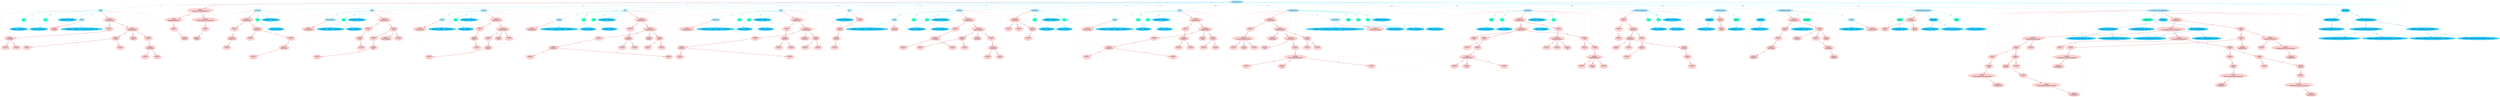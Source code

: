 digraph g{node_7 [shape="ellipse", style="filled", color="#ffd1d1", fontname="Times", label="undefined
functionall" ]
node_24 [shape="ellipse", style="filled", color="#ffd1d1", fontname="Times", label="undefined
$withbehaviour$" ]
node_26 [shape="ellipse", style="filled", color="#ffd1d1", fontname="Times", label="undefined
$?" ]
node_28 [shape="ellipse", style="filled", color="#ffd1d1", fontname="Times", label="undefined
variableall$$" ]
node_30 [shape="ellipse", style="filled", color="#ffd1d1", fontname="Times", label="undefined
a" ]
node_32 [shape="ellipse", style="filled", color="#ffd1d1", fontname="Times", label="undefined
b" ]
node_37 [shape="ellipse", style="filled", color="#ffd1d1", fontname="Times", label="undefined
apply$to$andget$" ]
node_39 [shape="ellipse", style="filled", color="#ffd1d1", fontname="Times", label="undefined
funcall" ]
node_41 [shape="ellipse", style="filled", color="#ffd1d1", fontname="Times", label="undefined
$!" ]
node_43 [shape="ellipse", style="filled", color="#ffd1d1", fontname="Times", label="undefined
variableall$$" ]
node_45 [shape="ellipse", style="filled", color="#ffd1d1", fontname="Times", label="undefined
a" ]
node_47 [shape="ellipse", style="filled", color="#ffd1d1", fontname="Times", label="undefined
b" ]
node_52 [shape="ellipse", style="filled", color="#ffd1d1", fontname="Times", label="undefined
{a:$b:$}" ]
node_54 [shape="ellipse", style="filled", color="#ffd1d1", fontname="Times", label="undefined
a" ]
node_56 [shape="ellipse", style="filled", color="#ffd1d1", fontname="Times", label="undefined
b" ]
node_75 [shape="ellipse", style="filled", color="#ffd1d1", fontname="Times", label="undefined
$withbehaviour$" ]
node_77 [shape="ellipse", style="filled", color="#ffd1d1", fontname="Times", label="undefined
$!" ]
node_79 [shape="ellipse", style="filled", color="#ffd1d1", fontname="Times", label="undefined
theprevious$" ]
node_81 [shape="ellipse", style="filled", color="#ffd1d1", fontname="Times", label="undefined
x" ]
node_85 [shape="ellipse", style="filled", color="#ffd1d1", fontname="Times", label="undefined
$=previous$" ]
node_87 [shape="ellipse", style="filled", color="#ffd1d1", fontname="Times", label="undefined
$?" ]
node_89 [shape="ellipse", style="filled", color="#ffd1d1", fontname="Times", label="undefined
theprevious$" ]
node_91 [shape="ellipse", style="filled", color="#ffd1d1", fontname="Times", label="undefined
x" ]
node_95 [shape="ellipse", style="filled", color="#ffd1d1", fontname="Times", label="undefined
x" ]
node_107 [shape="ellipse", style="filled", color="#ffd1d1", fontname="Times", label="undefined
functionboolNot" ]
node_119 [shape="ellipse", style="filled", color="#ffd1d1", fontname="Times", label="undefined
$withbehaviour$" ]
node_121 [shape="ellipse", style="filled", color="#ffd1d1", fontname="Times", label="undefined
$!" ]
node_123 [shape="ellipse", style="filled", color="#ffd1d1", fontname="Times", label="undefined
#not$" ]
node_125 [shape="ellipse", style="filled", color="#ffd1d1", fontname="Times", label="undefined
a" ]
node_129 [shape="ellipse", style="filled", color="#ffd1d1", fontname="Times", label="undefined
$$=$" ]
node_131 [shape="ellipse", style="filled", color="#ffd1d1", fontname="Times", label="undefined
booleannegation" ]
node_133 [shape="ellipse", style="filled", color="#ffd1d1", fontname="Times", label="undefined
a" ]
node_135 [shape="ellipse", style="filled", color="#ffd1d1", fontname="Times", label="undefined
$?" ]
node_137 [shape="ellipse", style="filled", color="#ffd1d1", fontname="Times", label="undefined
#not$" ]
node_139 [shape="ellipse", style="filled", color="#ffd1d1", fontname="Times", label="undefined
a" ]
node_154 [shape="ellipse", style="filled", color="#ffd1d1", fontname="Times", label="undefined
functionisActive" ]
node_166 [shape="ellipse", style="filled", color="#ffd1d1", fontname="Times", label="undefined
$withbehaviour$" ]
node_168 [shape="ellipse", style="filled", color="#ffd1d1", fontname="Times", label="undefined
$!" ]
node_170 [shape="ellipse", style="filled", color="#ffd1d1", fontname="Times", label="undefined
#$isactive" ]
node_172 [shape="ellipse", style="filled", color="#ffd1d1", fontname="Times", label="undefined
a" ]
node_176 [shape="ellipse", style="filled", color="#ffd1d1", fontname="Times", label="undefined
apply$to$andget$" ]
node_178 [shape="ellipse", style="filled", color="#ffd1d1", fontname="Times", label="undefined
isactive" ]
node_180 [shape="ellipse", style="filled", color="#ffd1d1", fontname="Times", label="undefined
a" ]
node_182 [shape="ellipse", style="filled", color="#ffd1d1", fontname="Times", label="undefined
$?" ]
node_184 [shape="ellipse", style="filled", color="#ffd1d1", fontname="Times", label="undefined
#$isactive" ]
node_186 [shape="ellipse", style="filled", color="#ffd1d1", fontname="Times", label="undefined
a" ]
node_201 [shape="ellipse", style="filled", color="#ffd1d1", fontname="Times", label="undefined
functionaddition" ]
node_218 [shape="ellipse", style="filled", color="#ffd1d1", fontname="Times", label="undefined
$withbehaviour$" ]
node_220 [shape="ellipse", style="filled", color="#ffd1d1", fontname="Times", label="undefined
$!" ]
node_222 [shape="ellipse", style="filled", color="#ffd1d1", fontname="Times", label="undefined
resultof$+$" ]
node_224 [shape="ellipse", style="filled", color="#ffd1d1", fontname="Times", label="undefined
a" ]
node_226 [shape="ellipse", style="filled", color="#ffd1d1", fontname="Times", label="undefined
b" ]
node_231 [shape="ellipse", style="filled", color="#ffd1d1", fontname="Times", label="undefined
apply$to$andget$" ]
node_233 [shape="ellipse", style="filled", color="#ffd1d1", fontname="Times", label="undefined
addition" ]
node_235 [shape="ellipse", style="filled", color="#ffd1d1", fontname="Times", label="undefined
{a:$b:$}" ]
node_237 [shape="ellipse", style="filled", color="#ffd1d1", fontname="Times", label="undefined
a" ]
node_239 [shape="ellipse", style="filled", color="#ffd1d1", fontname="Times", label="undefined
b" ]
node_243 [shape="ellipse", style="filled", color="#ffd1d1", fontname="Times", label="undefined
$?" ]
node_245 [shape="ellipse", style="filled", color="#ffd1d1", fontname="Times", label="undefined
resultof$+$" ]
node_247 [shape="ellipse", style="filled", color="#ffd1d1", fontname="Times", label="undefined
a" ]
node_249 [shape="ellipse", style="filled", color="#ffd1d1", fontname="Times", label="undefined
b" ]
node_265 [shape="ellipse", style="filled", color="#ffd1d1", fontname="Times", label="undefined
functionsubstraction" ]
node_282 [shape="ellipse", style="filled", color="#ffd1d1", fontname="Times", label="undefined
$withbehaviour$" ]
node_284 [shape="ellipse", style="filled", color="#ffd1d1", fontname="Times", label="undefined
$!" ]
node_286 [shape="ellipse", style="filled", color="#ffd1d1", fontname="Times", label="undefined
resultof$-$" ]
node_288 [shape="ellipse", style="filled", color="#ffd1d1", fontname="Times", label="undefined
a" ]
node_290 [shape="ellipse", style="filled", color="#ffd1d1", fontname="Times", label="undefined
b" ]
node_295 [shape="ellipse", style="filled", color="#ffd1d1", fontname="Times", label="undefined
apply$to$andget$" ]
node_297 [shape="ellipse", style="filled", color="#ffd1d1", fontname="Times", label="undefined
substraction" ]
node_299 [shape="ellipse", style="filled", color="#ffd1d1", fontname="Times", label="undefined
{a:$b:$}" ]
node_301 [shape="ellipse", style="filled", color="#ffd1d1", fontname="Times", label="undefined
a" ]
node_303 [shape="ellipse", style="filled", color="#ffd1d1", fontname="Times", label="undefined
b" ]
node_307 [shape="ellipse", style="filled", color="#ffd1d1", fontname="Times", label="undefined
$?" ]
node_309 [shape="ellipse", style="filled", color="#ffd1d1", fontname="Times", label="undefined
resultof$-$" ]
node_311 [shape="ellipse", style="filled", color="#ffd1d1", fontname="Times", label="undefined
a" ]
node_313 [shape="ellipse", style="filled", color="#ffd1d1", fontname="Times", label="undefined
b" ]
node_328 [shape="ellipse", style="filled", color="#ffd1d1", fontname="Times", label="undefined
not$" ]
node_330 [shape="ellipse", style="filled", color="#ffd1d1", fontname="Times", label="undefined
$isactive" ]
node_332 [shape="ellipse", style="filled", color="#ffd1d1", fontname="Times", label="undefined
previous$" ]
node_334 [shape="ellipse", style="filled", color="#ffd1d1", fontname="Times", label="undefined
1" ]
node_345 [shape="ellipse", style="filled", color="#ffd1d1", fontname="Times", label="undefined
functionall" ]
node_362 [shape="ellipse", style="filled", color="#ffd1d1", fontname="Times", label="undefined
$withbehaviour$" ]
node_364 [shape="ellipse", style="filled", color="#ffd1d1", fontname="Times", label="undefined
$?" ]
node_366 [shape="ellipse", style="filled", color="#ffd1d1", fontname="Times", label="undefined
variableall$$" ]
node_368 [shape="ellipse", style="filled", color="#ffd1d1", fontname="Times", label="undefined
a" ]
node_370 [shape="ellipse", style="filled", color="#ffd1d1", fontname="Times", label="undefined
b" ]
node_375 [shape="ellipse", style="filled", color="#ffd1d1", fontname="Times", label="undefined
apply$to$andget$" ]
node_377 [shape="ellipse", style="filled", color="#ffd1d1", fontname="Times", label="undefined
functionall" ]
node_379 [shape="ellipse", style="filled", color="#ffd1d1", fontname="Times", label="undefined
$!" ]
node_381 [shape="ellipse", style="filled", color="#ffd1d1", fontname="Times", label="undefined
variableall$$" ]
node_383 [shape="ellipse", style="filled", color="#ffd1d1", fontname="Times", label="undefined
a" ]
node_385 [shape="ellipse", style="filled", color="#ffd1d1", fontname="Times", label="undefined
b" ]
node_390 [shape="ellipse", style="filled", color="#ffd1d1", fontname="Times", label="undefined
{a:$b:$}" ]
node_392 [shape="ellipse", style="filled", color="#ffd1d1", fontname="Times", label="undefined
a" ]
node_394 [shape="ellipse", style="filled", color="#ffd1d1", fontname="Times", label="undefined
b" ]
node_418 [shape="ellipse", style="filled", color="#ffd1d1", fontname="Times", label="undefined
if$then$else$" ]
node_420 [shape="ellipse", style="filled", color="#ffd1d1", fontname="Times", label="undefined
$isactive" ]
node_422 [shape="ellipse", style="filled", color="#ffd1d1", fontname="Times", label="undefined
a" ]
node_425 [shape="ellipse", style="filled", color="#ffd1d1", fontname="Times", label="undefined
a" ]
node_427 [shape="ellipse", style="filled", color="#ffd1d1", fontname="Times", label="undefined
b" ]
node_438 [shape="ellipse", style="filled", color="#ffd1d1", fontname="Times", label="undefined
functionisEqual" ]
node_455 [shape="ellipse", style="filled", color="#ffd1d1", fontname="Times", label="undefined
$withbehaviour$" ]
node_457 [shape="ellipse", style="filled", color="#ffd1d1", fontname="Times", label="undefined
$!" ]
node_459 [shape="ellipse", style="filled", color="#ffd1d1", fontname="Times", label="undefined
resultof$==$" ]
node_461 [shape="ellipse", style="filled", color="#ffd1d1", fontname="Times", label="undefined
u" ]
node_463 [shape="ellipse", style="filled", color="#ffd1d1", fontname="Times", label="undefined
v" ]
node_468 [shape="ellipse", style="filled", color="#ffd1d1", fontname="Times", label="undefined
apply$to$andget$" ]
node_470 [shape="ellipse", style="filled", color="#ffd1d1", fontname="Times", label="undefined
isequal" ]
node_472 [shape="ellipse", style="filled", color="#ffd1d1", fontname="Times", label="undefined
{a:$,b:$}" ]
node_474 [shape="ellipse", style="filled", color="#ffd1d1", fontname="Times", label="undefined
u" ]
node_476 [shape="ellipse", style="filled", color="#ffd1d1", fontname="Times", label="undefined
v" ]
node_480 [shape="ellipse", style="filled", color="#ffd1d1", fontname="Times", label="undefined
$?" ]
node_482 [shape="ellipse", style="filled", color="#ffd1d1", fontname="Times", label="undefined
resultof$==$" ]
node_484 [shape="ellipse", style="filled", color="#ffd1d1", fontname="Times", label="undefined
u" ]
node_486 [shape="ellipse", style="filled", color="#ffd1d1", fontname="Times", label="undefined
v" ]
node_502 [shape="ellipse", style="filled", color="#ffd1d1", fontname="Times", label="undefined
functionwhenThenElse" ]
node_524 [shape="ellipse", style="filled", color="#ffd1d1", fontname="Times", label="undefined
$withbehaviour$" ]
node_526 [shape="ellipse", style="filled", color="#ffd1d1", fontname="Times", label="undefined
$?" ]
node_528 [shape="ellipse", style="filled", color="#ffd1d1", fontname="Times", label="undefined
activationofwhen$then$else$" ]
node_530 [shape="ellipse", style="filled", color="#ffd1d1", fontname="Times", label="undefined
cond" ]
node_532 [shape="ellipse", style="filled", color="#ffd1d1", fontname="Times", label="undefined
a" ]
node_534 [shape="ellipse", style="filled", color="#ffd1d1", fontname="Times", label="undefined
b" ]
node_540 [shape="ellipse", style="filled", color="#ffd1d1", fontname="Times", label="undefined
apply$to$andget$" ]
node_542 [shape="ellipse", style="filled", color="#ffd1d1", fontname="Times", label="undefined
whenThenElse" ]
node_544 [shape="ellipse", style="filled", color="#ffd1d1", fontname="Times", label="undefined
{cond:$source:$}" ]
node_546 [shape="ellipse", style="filled", color="#ffd1d1", fontname="Times", label="undefined
cond" ]
node_548 [shape="ellipse", style="filled", color="#ffd1d1", fontname="Times", label="undefined
$!" ]
node_550 [shape="ellipse", style="filled", color="#ffd1d1", fontname="Times", label="undefined
activationofwhen$then$else$" ]
node_552 [shape="ellipse", style="filled", color="#ffd1d1", fontname="Times", label="undefined
cond" ]
node_554 [shape="ellipse", style="filled", color="#ffd1d1", fontname="Times", label="undefined
a" ]
node_556 [shape="ellipse", style="filled", color="#ffd1d1", fontname="Times", label="undefined
b" ]
node_564 [shape="ellipse", style="filled", color="#ffd1d1", fontname="Times", label="undefined
{a:$b:$}" ]
node_566 [shape="ellipse", style="filled", color="#ffd1d1", fontname="Times", label="undefined
a" ]
node_568 [shape="ellipse", style="filled", color="#ffd1d1", fontname="Times", label="undefined
b" ]
node_597 [shape="ellipse", style="filled", color="#ffd1d1", fontname="Times", label="undefined
$withbehaviour$" ]
node_599 [shape="ellipse", style="filled", color="#ffd1d1", fontname="Times", label="undefined
$!" ]
node_601 [shape="ellipse", style="filled", color="#ffd1d1", fontname="Times", label="undefined
resultofif$then$else$" ]
node_603 [shape="ellipse", style="filled", color="#ffd1d1", fontname="Times", label="undefined
cond" ]
node_605 [shape="ellipse", style="filled", color="#ffd1d1", fontname="Times", label="undefined
x" ]
node_607 [shape="ellipse", style="filled", color="#ffd1d1", fontname="Times", label="undefined
y" ]
node_613 [shape="ellipse", style="filled", color="#ffd1d1", fontname="Times", label="undefined
when$then$else$" ]
node_615 [shape="ellipse", style="filled", color="#ffd1d1", fontname="Times", label="undefined
cond" ]
node_617 [shape="ellipse", style="filled", color="#ffd1d1", fontname="Times", label="undefined
$=$" ]
node_619 [shape="ellipse", style="filled", color="#ffd1d1", fontname="Times", label="undefined
$?" ]
node_621 [shape="ellipse", style="filled", color="#ffd1d1", fontname="Times", label="undefined
resultofif$then$else$" ]
node_623 [shape="ellipse", style="filled", color="#ffd1d1", fontname="Times", label="undefined
cond" ]
node_625 [shape="ellipse", style="filled", color="#ffd1d1", fontname="Times", label="undefined
x" ]
node_627 [shape="ellipse", style="filled", color="#ffd1d1", fontname="Times", label="undefined
y" ]
node_633 [shape="ellipse", style="filled", color="#ffd1d1", fontname="Times", label="undefined
x" ]
node_637 [shape="ellipse", style="filled", color="#ffd1d1", fontname="Times", label="undefined
$=$" ]
node_639 [shape="ellipse", style="filled", color="#ffd1d1", fontname="Times", label="undefined
$?" ]
node_641 [shape="ellipse", style="filled", color="#ffd1d1", fontname="Times", label="undefined
resultofif$then$else$" ]
node_643 [shape="ellipse", style="filled", color="#ffd1d1", fontname="Times", label="undefined
cond" ]
node_645 [shape="ellipse", style="filled", color="#ffd1d1", fontname="Times", label="undefined
x" ]
node_647 [shape="ellipse", style="filled", color="#ffd1d1", fontname="Times", label="undefined
y" ]
node_653 [shape="ellipse", style="filled", color="#ffd1d1", fontname="Times", label="undefined
y" ]
node_677 [shape="ellipse", style="filled", color="#ffd1d1", fontname="Times", label="undefined
$=$" ]
node_679 [shape="ellipse", style="filled", color="#ffd1d1", fontname="Times", label="undefined
$?" ]
node_681 [shape="ellipse", style="filled", color="#ffd1d1", fontname="Times", label="undefined
x" ]
node_684 [shape="ellipse", style="filled", color="#ffd1d1", fontname="Times", label="undefined
$fallbackto$" ]
node_686 [shape="ellipse", style="filled", color="#ffd1d1", fontname="Times", label="undefined
$!" ]
node_688 [shape="ellipse", style="filled", color="#ffd1d1", fontname="Times", label="undefined
new$" ]
node_690 [shape="ellipse", style="filled", color="#ffd1d1", fontname="Times", label="undefined
x" ]
node_694 [shape="ellipse", style="filled", color="#ffd1d1", fontname="Times", label="undefined
if$then$else$" ]
node_696 [shape="ellipse", style="filled", color="#ffd1d1", fontname="Times", label="undefined
init" ]
node_698 [shape="ellipse", style="filled", color="#ffd1d1", fontname="Times", label="undefined
y" ]
node_700 [shape="ellipse", style="filled", color="#ffd1d1", fontname="Times", label="undefined
previous$" ]
node_702 [shape="ellipse", style="filled", color="#ffd1d1", fontname="Times", label="undefined
$!" ]
node_704 [shape="ellipse", style="filled", color="#ffd1d1", fontname="Times", label="undefined
x" ]
node_728 [shape="ellipse", style="filled", color="#ffd1d1", fontname="Times", label="undefined
{text:$}" ]
node_730 [shape="ellipse", style="filled", color="#ffd1d1", fontname="Times", label="undefined
theText" ]
node_739 [shape="ellipse", style="filled", color="#ffd1d1", fontname="Times", label="undefined
functiontoString" ]
node_754 [shape="ellipse", style="filled", color="#ffd1d1", fontname="Times", label="undefined
$withbehaviour$" ]
node_756 [shape="ellipse", style="filled", color="#ffd1d1", fontname="Times", label="undefined
{text:$}" ]
node_758 [shape="ellipse", style="filled", color="#ffd1d1", fontname="Times", label="undefined
$!" ]
node_760 [shape="ellipse", style="filled", color="#ffd1d1", fontname="Times", label="undefined
thestringfor$" ]
node_762 [shape="ellipse", style="filled", color="#ffd1d1", fontname="Times", label="undefined
theNumber" ]
node_767 [shape="ellipse", style="filled", color="#ffd1d1", fontname="Times", label="undefined
$$=$" ]
node_769 [shape="ellipse", style="filled", color="#ffd1d1", fontname="Times", label="undefined
toString" ]
node_771 [shape="ellipse", style="filled", color="#ffd1d1", fontname="Times", label="undefined
theNumber" ]
node_773 [shape="ellipse", style="filled", color="#ffd1d1", fontname="Times", label="undefined
$?" ]
node_775 [shape="ellipse", style="filled", color="#ffd1d1", fontname="Times", label="undefined
thestringfor$" ]
node_777 [shape="ellipse", style="filled", color="#ffd1d1", fontname="Times", label="undefined
theNumber" ]
node_807 [shape="ellipse", style="filled", color="#ffd1d1", fontname="Times", label="undefined
{text:$click:$}" ]
node_809 [shape="ellipse", style="filled", color="#ffd1d1", fontname="Times", label="undefined
theText" ]
node_811 [shape="ellipse", style="filled", color="#ffd1d1", fontname="Times", label="undefined
action" ]
node_843 [shape="ellipse", style="filled", color="#ffd1d1", fontname="Times", label="undefined
$withbehaviour$" ]
node_845 [shape="ellipse", style="filled", color="#ffd1d1", fontname="Times", label="undefined
{incrementButton:$decrementButton:$}" ]
node_847 [shape="ellipse", style="filled", color="#ffd1d1", fontname="Times", label="undefined
buttondisplaying$triggering$" ]
node_849 [shape="ellipse", style="filled", color="#ffd1d1", fontname="Times", label="undefined
+" ]
node_851 [shape="ellipse", style="filled", color="#ffd1d1", fontname="Times", label="undefined
$=$" ]
node_853 [shape="ellipse", style="filled", color="#ffd1d1", fontname="Times", label="undefined
$?" ]
node_855 [shape="ellipse", style="filled", color="#ffd1d1", fontname="Times", label="undefined
new$" ]
node_857 [shape="ellipse", style="filled", color="#ffd1d1", fontname="Times", label="undefined
theValueofincrementdecrementsetting$" ]
node_859 [shape="ellipse", style="filled", color="#ffd1d1", fontname="Times", label="undefined
theOutputValue" ]
node_864 [shape="ellipse", style="filled", color="#ffd1d1", fontname="Times", label="undefined
$+$" ]
node_866 [shape="ellipse", style="filled", color="#ffd1d1", fontname="Times", label="undefined
previous$" ]
node_868 [shape="ellipse", style="filled", color="#ffd1d1", fontname="Times", label="undefined
$!" ]
node_870 [shape="ellipse", style="filled", color="#ffd1d1", fontname="Times", label="undefined
theValueofincrementdecrementsetting$" ]
node_872 [shape="ellipse", style="filled", color="#ffd1d1", fontname="Times", label="undefined
theOutputValue" ]
node_877 [shape="ellipse", style="filled", color="#ffd1d1", fontname="Times", label="undefined
1" ]
node_885 [shape="ellipse", style="filled", color="#ffd1d1", fontname="Times", label="undefined
buttondisplaying$triggering$" ]
node_887 [shape="ellipse", style="filled", color="#ffd1d1", fontname="Times", label="undefined
-" ]
node_889 [shape="ellipse", style="filled", color="#ffd1d1", fontname="Times", label="undefined
$=$" ]
node_891 [shape="ellipse", style="filled", color="#ffd1d1", fontname="Times", label="undefined
$?" ]
node_893 [shape="ellipse", style="filled", color="#ffd1d1", fontname="Times", label="undefined
new$" ]
node_895 [shape="ellipse", style="filled", color="#ffd1d1", fontname="Times", label="undefined
theValueofincrementdecrementsetting$" ]
node_897 [shape="ellipse", style="filled", color="#ffd1d1", fontname="Times", label="undefined
theOutputValue" ]
node_902 [shape="ellipse", style="filled", color="#ffd1d1", fontname="Times", label="undefined
$-$" ]
node_904 [shape="ellipse", style="filled", color="#ffd1d1", fontname="Times", label="undefined
previous$" ]
node_906 [shape="ellipse", style="filled", color="#ffd1d1", fontname="Times", label="undefined
$!" ]
node_908 [shape="ellipse", style="filled", color="#ffd1d1", fontname="Times", label="undefined
theValueofincrementdecrementsetting$" ]
node_910 [shape="ellipse", style="filled", color="#ffd1d1", fontname="Times", label="undefined
theOutputValue" ]
node_915 [shape="ellipse", style="filled", color="#ffd1d1", fontname="Times", label="undefined
1" ]
node_925 [shape="ellipse", style="filled", color="#ffd1d1", fontname="Times", label="undefined
all$$" ]
node_927 [shape="ellipse", style="filled", color="#ffd1d1", fontname="Times", label="undefined
make$flowinitiallyfrom$" ]
node_929 [shape="ellipse", style="filled", color="#ffd1d1", fontname="Times", label="undefined
theValueofincrementdecrementsetting$" ]
node_931 [shape="ellipse", style="filled", color="#ffd1d1", fontname="Times", label="undefined
theOutputValue" ]
node_934 [shape="ellipse", style="filled", color="#ffd1d1", fontname="Times", label="undefined
0" ]
node_938 [shape="ellipse", style="filled", color="#ffd1d1", fontname="Times", label="undefined
$=$" ]
node_940 [shape="ellipse", style="filled", color="#ffd1d1", fontname="Times", label="undefined
theOutputValue" ]
node_942 [shape="ellipse", style="filled", color="#ffd1d1", fontname="Times", label="undefined
$!" ]
node_944 [shape="ellipse", style="filled", color="#ffd1d1", fontname="Times", label="undefined
theValueofincrementdecrementsetting$" ]
node_946 [shape="ellipse", style="filled", color="#ffd1d1", fontname="Times", label="undefined
theOutputValue" ]
node_1004 [shape="ellipse", style="filled", color="#ffd1d1", fontname="Times", label="undefined
{valueLabel:$valueManipulation:$}" ]
node_1006 [shape="ellipse", style="filled", color="#ffd1d1", fontname="Times", label="undefined
labeldisplayingnumber$" ]
node_1008 [shape="ellipse", style="filled", color="#ffd1d1", fontname="Times", label="undefined
$!" ]
node_1010 [shape="ellipse", style="filled", color="#ffd1d1", fontname="Times", label="undefined
theValue" ]
node_1014 [shape="ellipse", style="filled", color="#ffd1d1", fontname="Times", label="undefined
incrementdecrementwidgetsetting$" ]
node_1016 [shape="ellipse", style="filled", color="#ffd1d1", fontname="Times", label="undefined
$?" ]
node_1018 [shape="ellipse", style="filled", color="#ffd1d1", fontname="Times", label="undefined
theValue" ]
node_1 [shape="ellipse", style="filled", color="#afe7ff", fontname="Times", label="myabstractInterface" ]
node_2 [shape="ellipse", style="filled", color="#afe7ff", fontname="Times", label="all$$" ]
node_3 [shape="ellipse", style="filled", color="#afe7ff", fontname="Times", label="funcall" ]
node_66 [shape="ellipse", style="filled", color="#afe7ff", fontname="Times", label="previous$" ]
node_102 [shape="ellipse", style="filled", color="#afe7ff", fontname="Times", label="not$" ]
node_103 [shape="ellipse", style="filled", color="#afe7ff", fontname="Times", label="booleannegation" ]
node_149 [shape="ellipse", style="filled", color="#afe7ff", fontname="Times", label="$isactive" ]
node_150 [shape="ellipse", style="filled", color="#afe7ff", fontname="Times", label="isactive" ]
node_196 [shape="ellipse", style="filled", color="#afe7ff", fontname="Times", label="$+$" ]
node_197 [shape="ellipse", style="filled", color="#afe7ff", fontname="Times", label="addition" ]
node_260 [shape="ellipse", style="filled", color="#afe7ff", fontname="Times", label="$-$" ]
node_261 [shape="ellipse", style="filled", color="#afe7ff", fontname="Times", label="substraction" ]
node_324 [shape="ellipse", style="filled", color="#afe7ff", fontname="Times", label="init" ]
node_340 [shape="ellipse", style="filled", color="#afe7ff", fontname="Times", label="all$else$" ]
node_341 [shape="ellipse", style="filled", color="#afe7ff", fontname="Times", label="funcall" ]
node_404 [shape="ellipse", style="filled", color="#afe7ff", fontname="Times", label="$fallbackto$" ]
node_433 [shape="ellipse", style="filled", color="#afe7ff", fontname="Times", label="$==$" ]
node_434 [shape="ellipse", style="filled", color="#afe7ff", fontname="Times", label="isequal" ]
node_497 [shape="ellipse", style="filled", color="#afe7ff", fontname="Times", label="when$then$else$" ]
node_498 [shape="ellipse", style="filled", color="#afe7ff", fontname="Times", label="whenThenElse" ]
node_578 [shape="ellipse", style="filled", color="#afe7ff", fontname="Times", label="if$then$else$" ]
node_663 [shape="ellipse", style="filled", color="#afe7ff", fontname="Times", label="make$flowinitiallyfrom$" ]
node_716 [shape="ellipse", style="filled", color="#afe7ff", fontname="Times", label="labeldisplayingtext$" ]
node_734 [shape="ellipse", style="filled", color="#afe7ff", fontname="Times", label="labeldisplayingnumber$" ]
node_735 [shape="ellipse", style="filled", color="#afe7ff", fontname="Times", label="toString" ]
node_787 [shape="ellipse", style="filled", color="#afe7ff", fontname="Times", label="buttondisplaying$triggering$" ]
node_816 [shape="ellipse", style="filled", color="#afe7ff", fontname="Times", label="incrementdecrementwidgetsetting$" ]
node_11 [shape="ellipse", style="filled", color="#2fffc7", fontname="Times", label="a" ]
node_15 [shape="ellipse", style="filled", color="#2fffc7", fontname="Times", label="b" ]
node_67 [shape="ellipse", style="filled", color="#2fffc7", fontname="Times", label="x" ]
node_111 [shape="ellipse", style="filled", color="#2fffc7", fontname="Times", label="a" ]
node_158 [shape="ellipse", style="filled", color="#2fffc7", fontname="Times", label="a" ]
node_205 [shape="ellipse", style="filled", color="#2fffc7", fontname="Times", label="a" ]
node_209 [shape="ellipse", style="filled", color="#2fffc7", fontname="Times", label="b" ]
node_269 [shape="ellipse", style="filled", color="#2fffc7", fontname="Times", label="a" ]
node_273 [shape="ellipse", style="filled", color="#2fffc7", fontname="Times", label="b" ]
node_349 [shape="ellipse", style="filled", color="#2fffc7", fontname="Times", label="a" ]
node_353 [shape="ellipse", style="filled", color="#2fffc7", fontname="Times", label="b" ]
node_405 [shape="ellipse", style="filled", color="#2fffc7", fontname="Times", label="a" ]
node_409 [shape="ellipse", style="filled", color="#2fffc7", fontname="Times", label="b" ]
node_442 [shape="ellipse", style="filled", color="#2fffc7", fontname="Times", label="u" ]
node_446 [shape="ellipse", style="filled", color="#2fffc7", fontname="Times", label="v" ]
node_506 [shape="ellipse", style="filled", color="#2fffc7", fontname="Times", label="cond" ]
node_510 [shape="ellipse", style="filled", color="#2fffc7", fontname="Times", label="a" ]
node_514 [shape="ellipse", style="filled", color="#2fffc7", fontname="Times", label="b" ]
node_579 [shape="ellipse", style="filled", color="#2fffc7", fontname="Times", label="cond" ]
node_583 [shape="ellipse", style="filled", color="#2fffc7", fontname="Times", label="x" ]
node_587 [shape="ellipse", style="filled", color="#2fffc7", fontname="Times", label="y" ]
node_664 [shape="ellipse", style="filled", color="#2fffc7", fontname="Times", label="x" ]
node_668 [shape="ellipse", style="filled", color="#2fffc7", fontname="Times", label="y" ]
node_717 [shape="ellipse", style="filled", color="#2fffc7", fontname="Times", label="theText" ]
node_743 [shape="ellipse", style="filled", color="#2fffc7", fontname="Times", label="theNumber" ]
node_788 [shape="ellipse", style="filled", color="#2fffc7", fontname="Times", label="theText" ]
node_792 [shape="ellipse", style="filled", color="#2fffc7", fontname="Times", label="action" ]
node_817 [shape="ellipse", style="filled", color="#2fffc7", fontname="Times", label="theOutputValue" ]
node_4 [shape="ellipse", style="filled", color="#2fcdff", fontname="Times", label="theInterface : {Activation -> {a: Activation, b: Activation}} out" ]
node_12 [shape="ellipse", style="filled", color="#2fcdff", fontname="Times", label="theArgs.a : Activation out" ]
node_16 [shape="ellipse", style="filled", color="#2fcdff", fontname="Times", label="theArgs.b : Activation out" ]
node_21 [shape="ellipse", style="filled", color="#2fcdff", fontname="Times", label="theInterface : Activation in" ]
node_68 [shape="ellipse", style="filled", color="#2fcdff", fontname="Times", label="theArgs.x : Number in" ]
node_72 [shape="ellipse", style="filled", color="#2fcdff", fontname="Times", label="theInterface : Number out" ]
node_104 [shape="ellipse", style="filled", color="#2fcdff", fontname="Times", label="theInterface : {Boolean -> Boolean} out" ]
node_112 [shape="ellipse", style="filled", color="#2fcdff", fontname="Times", label="theArgs.a : Boolean in" ]
node_116 [shape="ellipse", style="filled", color="#2fcdff", fontname="Times", label="theInterface : Boolean out" ]
node_151 [shape="ellipse", style="filled", color="#2fcdff", fontname="Times", label="theInterface : {Number -> Boolean} out" ]
node_159 [shape="ellipse", style="filled", color="#2fcdff", fontname="Times", label="theArgs.a : Number in" ]
node_163 [shape="ellipse", style="filled", color="#2fcdff", fontname="Times", label="theInterface : Boolean out" ]
node_198 [shape="ellipse", style="filled", color="#2fcdff", fontname="Times", label="theInterface : {{a: Number, b: Number} -> Number} out" ]
node_206 [shape="ellipse", style="filled", color="#2fcdff", fontname="Times", label="theArgs.a : Number in" ]
node_210 [shape="ellipse", style="filled", color="#2fcdff", fontname="Times", label="theArgs.b : Number in" ]
node_215 [shape="ellipse", style="filled", color="#2fcdff", fontname="Times", label="theInterface : Number out" ]
node_262 [shape="ellipse", style="filled", color="#2fcdff", fontname="Times", label="theInterface : {{a: Number, b: Number} -> Number} out" ]
node_270 [shape="ellipse", style="filled", color="#2fcdff", fontname="Times", label="theArgs.a : Number in" ]
node_274 [shape="ellipse", style="filled", color="#2fcdff", fontname="Times", label="theArgs.b : Number in" ]
node_279 [shape="ellipse", style="filled", color="#2fcdff", fontname="Times", label="theInterface : Number out" ]
node_325 [shape="ellipse", style="filled", color="#2fcdff", fontname="Times", label="theInterface : Boolean out" ]
node_342 [shape="ellipse", style="filled", color="#2fcdff", fontname="Times", label="theInterface : {Activation -> {a: Activation, b: Activation}} out" ]
node_350 [shape="ellipse", style="filled", color="#2fcdff", fontname="Times", label="theArgs.a : Activation out" ]
node_354 [shape="ellipse", style="filled", color="#2fcdff", fontname="Times", label="theArgs.b : Activation out" ]
node_359 [shape="ellipse", style="filled", color="#2fcdff", fontname="Times", label="theInterface : Activation in" ]
node_406 [shape="ellipse", style="filled", color="#2fcdff", fontname="Times", label="theArgs.a : Number in" ]
node_410 [shape="ellipse", style="filled", color="#2fcdff", fontname="Times", label="theArgs.b : Number in" ]
node_415 [shape="ellipse", style="filled", color="#2fcdff", fontname="Times", label="theInterface : Number out" ]
node_435 [shape="ellipse", style="filled", color="#2fcdff", fontname="Times", label="theInterface : {{a: Number, b: Number} -> Boolean} out" ]
node_443 [shape="ellipse", style="filled", color="#2fcdff", fontname="Times", label="theArgs.u : Number in" ]
node_447 [shape="ellipse", style="filled", color="#2fcdff", fontname="Times", label="theArgs.v : Number in" ]
node_452 [shape="ellipse", style="filled", color="#2fcdff", fontname="Times", label="theInterface : Boolean out" ]
node_499 [shape="ellipse", style="filled", color="#2fcdff", fontname="Times", label="theInterface : {{cond: Boolean, source: Activation} -> {a: Activation, b: Activation}} out" ]
node_507 [shape="ellipse", style="filled", color="#2fcdff", fontname="Times", label="theArgs.cond : Boolean in" ]
node_511 [shape="ellipse", style="filled", color="#2fcdff", fontname="Times", label="theArgs.a : Activation out" ]
node_515 [shape="ellipse", style="filled", color="#2fcdff", fontname="Times", label="theArgs.b : Activation out" ]
node_521 [shape="ellipse", style="filled", color="#2fcdff", fontname="Times", label="theInterface : Activation in" ]
node_580 [shape="ellipse", style="filled", color="#2fcdff", fontname="Times", label="theArgs.cond : Boolean in" ]
node_584 [shape="ellipse", style="filled", color="#2fcdff", fontname="Times", label="theArgs.x : Number in" ]
node_588 [shape="ellipse", style="filled", color="#2fcdff", fontname="Times", label="theArgs.y : Number in" ]
node_594 [shape="ellipse", style="filled", color="#2fcdff", fontname="Times", label="theInterface : Number out" ]
node_665 [shape="ellipse", style="filled", color="#2fcdff", fontname="Times", label="theArgs.x : Number ref" ]
node_669 [shape="ellipse", style="filled", color="#2fcdff", fontname="Times", label="theArgs.y : Number in" ]
node_674 [shape="ellipse", style="filled", color="#2fcdff", fontname="Times", label="theInterface : Activation in" ]
node_718 [shape="ellipse", style="filled", color="#2fcdff", fontname="Times", label="theArgs.theText : Text in" ]
node_722 [shape="ellipse", style="filled", color="#2fcdff", fontname="Times", label="theInterface" ]
node_723 [shape="ellipse", style="filled", color="#2fcdff", fontname="Times", label="theInterface.text : Text out" ]
node_736 [shape="ellipse", style="filled", color="#2fcdff", fontname="Times", label="theInterface : {Number -> Text} out" ]
node_744 [shape="ellipse", style="filled", color="#2fcdff", fontname="Times", label="theArgs.theNumber : Number in" ]
node_748 [shape="ellipse", style="filled", color="#2fcdff", fontname="Times", label="theInterface" ]
node_749 [shape="ellipse", style="filled", color="#2fcdff", fontname="Times", label="theInterface.text : Text out" ]
node_789 [shape="ellipse", style="filled", color="#2fcdff", fontname="Times", label="theArgs.theText : Text in" ]
node_793 [shape="ellipse", style="filled", color="#2fcdff", fontname="Times", label="theArgs.action : Activation out" ]
node_798 [shape="ellipse", style="filled", color="#2fcdff", fontname="Times", label="theInterface" ]
node_799 [shape="ellipse", style="filled", color="#2fcdff", fontname="Times", label="theInterface.text : Text out" ]
node_801 [shape="ellipse", style="filled", color="#2fcdff", fontname="Times", label="theInterface.click : Activation in" ]
node_818 [shape="ellipse", style="filled", color="#2fcdff", fontname="Times", label="theArgs.theOutputValue : Number out" ]
node_822 [shape="ellipse", style="filled", color="#2fcdff", fontname="Times", label="theInterface" ]
node_823 [shape="ellipse", style="filled", color="#2fcdff", fontname="Times", label="theInterface.incrementButton" ]
node_824 [shape="ellipse", style="filled", color="#2fcdff", fontname="Times", label="theInterface.incrementButton.text : Text out" ]
node_826 [shape="ellipse", style="filled", color="#2fcdff", fontname="Times", label="theInterface.incrementButton.click : Activation in" ]
node_831 [shape="ellipse", style="filled", color="#2fcdff", fontname="Times", label="theInterface.decrementButton" ]
node_832 [shape="ellipse", style="filled", color="#2fcdff", fontname="Times", label="theInterface.decrementButton.text : Text out" ]
node_834 [shape="ellipse", style="filled", color="#2fcdff", fontname="Times", label="theInterface.decrementButton.click : Activation in" ]
node_974 [shape="ellipse", style="filled", color="#2fcdff", fontname="Times", label="theInterface" ]
node_975 [shape="ellipse", style="filled", color="#2fcdff", fontname="Times", label="theInterface.valueLabel" ]
node_976 [shape="ellipse", style="filled", color="#2fcdff", fontname="Times", label="theInterface.valueLabel.text : Text out" ]
node_980 [shape="ellipse", style="filled", color="#2fcdff", fontname="Times", label="theInterface.valueManipulation" ]
node_981 [shape="ellipse", style="filled", color="#2fcdff", fontname="Times", label="theInterface.valueManipulation.incrementButton" ]
node_982 [shape="ellipse", style="filled", color="#2fcdff", fontname="Times", label="theInterface.valueManipulation.incrementButton.text : Text out" ]
node_984 [shape="ellipse", style="filled", color="#2fcdff", fontname="Times", label="theInterface.valueManipulation.incrementButton.click : Activation in" ]
node_989 [shape="ellipse", style="filled", color="#2fcdff", fontname="Times", label="theInterface.valueManipulation.decrementButton" ]
node_990 [shape="ellipse", style="filled", color="#2fcdff", fontname="Times", label="theInterface.valueManipulation.decrementButton.text : Text out" ]
node_992 [shape="ellipse", style="filled", color="#2fcdff", fontname="Times", label="theInterface.valueManipulation.decrementButton.click : Activation in" ]
node_28 -> node_30 [dir=forward, arrowHead=normal, fontname="Times-Italic", arrowsize=1, color="#d00000", label="1",  headlabel="", taillabel="" ]
node_28 -> node_32 [dir=forward, arrowHead=normal, fontname="Times-Italic", arrowsize=1, color="#d00000", label="2",  headlabel="", taillabel="" ]
node_26 -> node_28 [dir=forward, arrowHead=normal, fontname="Times-Italic", arrowsize=1, color="#d00000", label="1",  headlabel="", taillabel="" ]
node_43 -> node_45 [dir=forward, arrowHead=normal, fontname="Times-Italic", arrowsize=1, color="#d00000", label="1",  headlabel="", taillabel="" ]
node_43 -> node_47 [dir=forward, arrowHead=normal, fontname="Times-Italic", arrowsize=1, color="#d00000", label="2",  headlabel="", taillabel="" ]
node_41 -> node_43 [dir=forward, arrowHead=normal, fontname="Times-Italic", arrowsize=1, color="#d00000", label="1",  headlabel="", taillabel="" ]
node_52 -> node_54 [dir=forward, arrowHead=normal, fontname="Times-Italic", arrowsize=1, color="#d00000", label="1",  headlabel="", taillabel="" ]
node_52 -> node_56 [dir=forward, arrowHead=normal, fontname="Times-Italic", arrowsize=1, color="#d00000", label="2",  headlabel="", taillabel="" ]
node_37 -> node_39 [dir=forward, arrowHead=normal, fontname="Times-Italic", arrowsize=1, color="#d00000", label="1",  headlabel="", taillabel="" ]
node_37 -> node_41 [dir=forward, arrowHead=normal, fontname="Times-Italic", arrowsize=1, color="#d00000", label="2",  headlabel="", taillabel="" ]
node_37 -> node_52 [dir=forward, arrowHead=normal, fontname="Times-Italic", arrowsize=1, color="#d00000", label="3",  headlabel="", taillabel="" ]
node_24 -> node_26 [dir=forward, arrowHead=normal, fontname="Times-Italic", arrowsize=1, color="#d00000", label="1",  headlabel="", taillabel="" ]
node_24 -> node_37 [dir=forward, arrowHead=normal, fontname="Times-Italic", arrowsize=1, color="#d00000", label="2",  headlabel="", taillabel="" ]
node_79 -> node_81 [dir=forward, arrowHead=normal, fontname="Times-Italic", arrowsize=1, color="#d00000", label="1",  headlabel="", taillabel="" ]
node_77 -> node_79 [dir=forward, arrowHead=normal, fontname="Times-Italic", arrowsize=1, color="#d00000", label="1",  headlabel="", taillabel="" ]
node_89 -> node_91 [dir=forward, arrowHead=normal, fontname="Times-Italic", arrowsize=1, color="#d00000", label="1",  headlabel="", taillabel="" ]
node_87 -> node_89 [dir=forward, arrowHead=normal, fontname="Times-Italic", arrowsize=1, color="#d00000", label="1",  headlabel="", taillabel="" ]
node_85 -> node_87 [dir=forward, arrowHead=normal, fontname="Times-Italic", arrowsize=1, color="#d00000", label="1",  headlabel="", taillabel="" ]
node_85 -> node_95 [dir=forward, arrowHead=normal, fontname="Times-Italic", arrowsize=1, color="#d00000", label="2",  headlabel="", taillabel="" ]
node_75 -> node_77 [dir=forward, arrowHead=normal, fontname="Times-Italic", arrowsize=1, color="#d00000", label="1",  headlabel="", taillabel="" ]
node_75 -> node_85 [dir=forward, arrowHead=normal, fontname="Times-Italic", arrowsize=1, color="#d00000", label="2",  headlabel="", taillabel="" ]
node_123 -> node_125 [dir=forward, arrowHead=normal, fontname="Times-Italic", arrowsize=1, color="#d00000", label="1",  headlabel="", taillabel="" ]
node_121 -> node_123 [dir=forward, arrowHead=normal, fontname="Times-Italic", arrowsize=1, color="#d00000", label="1",  headlabel="", taillabel="" ]
node_137 -> node_139 [dir=forward, arrowHead=normal, fontname="Times-Italic", arrowsize=1, color="#d00000", label="1",  headlabel="", taillabel="" ]
node_135 -> node_137 [dir=forward, arrowHead=normal, fontname="Times-Italic", arrowsize=1, color="#d00000", label="1",  headlabel="", taillabel="" ]
node_129 -> node_131 [dir=forward, arrowHead=normal, fontname="Times-Italic", arrowsize=1, color="#d00000", label="1",  headlabel="", taillabel="" ]
node_129 -> node_133 [dir=forward, arrowHead=normal, fontname="Times-Italic", arrowsize=1, color="#d00000", label="2",  headlabel="", taillabel="" ]
node_129 -> node_135 [dir=forward, arrowHead=normal, fontname="Times-Italic", arrowsize=1, color="#d00000", label="3",  headlabel="", taillabel="" ]
node_119 -> node_121 [dir=forward, arrowHead=normal, fontname="Times-Italic", arrowsize=1, color="#d00000", label="1",  headlabel="", taillabel="" ]
node_119 -> node_129 [dir=forward, arrowHead=normal, fontname="Times-Italic", arrowsize=1, color="#d00000", label="2",  headlabel="", taillabel="" ]
node_170 -> node_172 [dir=forward, arrowHead=normal, fontname="Times-Italic", arrowsize=1, color="#d00000", label="1",  headlabel="", taillabel="" ]
node_168 -> node_170 [dir=forward, arrowHead=normal, fontname="Times-Italic", arrowsize=1, color="#d00000", label="1",  headlabel="", taillabel="" ]
node_184 -> node_186 [dir=forward, arrowHead=normal, fontname="Times-Italic", arrowsize=1, color="#d00000", label="1",  headlabel="", taillabel="" ]
node_182 -> node_184 [dir=forward, arrowHead=normal, fontname="Times-Italic", arrowsize=1, color="#d00000", label="1",  headlabel="", taillabel="" ]
node_176 -> node_178 [dir=forward, arrowHead=normal, fontname="Times-Italic", arrowsize=1, color="#d00000", label="1",  headlabel="", taillabel="" ]
node_176 -> node_180 [dir=forward, arrowHead=normal, fontname="Times-Italic", arrowsize=1, color="#d00000", label="2",  headlabel="", taillabel="" ]
node_176 -> node_182 [dir=forward, arrowHead=normal, fontname="Times-Italic", arrowsize=1, color="#d00000", label="3",  headlabel="", taillabel="" ]
node_166 -> node_168 [dir=forward, arrowHead=normal, fontname="Times-Italic", arrowsize=1, color="#d00000", label="1",  headlabel="", taillabel="" ]
node_166 -> node_176 [dir=forward, arrowHead=normal, fontname="Times-Italic", arrowsize=1, color="#d00000", label="2",  headlabel="", taillabel="" ]
node_222 -> node_224 [dir=forward, arrowHead=normal, fontname="Times-Italic", arrowsize=1, color="#d00000", label="1",  headlabel="", taillabel="" ]
node_222 -> node_226 [dir=forward, arrowHead=normal, fontname="Times-Italic", arrowsize=1, color="#d00000", label="2",  headlabel="", taillabel="" ]
node_220 -> node_222 [dir=forward, arrowHead=normal, fontname="Times-Italic", arrowsize=1, color="#d00000", label="1",  headlabel="", taillabel="" ]
node_235 -> node_237 [dir=forward, arrowHead=normal, fontname="Times-Italic", arrowsize=1, color="#d00000", label="1",  headlabel="", taillabel="" ]
node_235 -> node_239 [dir=forward, arrowHead=normal, fontname="Times-Italic", arrowsize=1, color="#d00000", label="2",  headlabel="", taillabel="" ]
node_245 -> node_247 [dir=forward, arrowHead=normal, fontname="Times-Italic", arrowsize=1, color="#d00000", label="1",  headlabel="", taillabel="" ]
node_245 -> node_249 [dir=forward, arrowHead=normal, fontname="Times-Italic", arrowsize=1, color="#d00000", label="2",  headlabel="", taillabel="" ]
node_243 -> node_245 [dir=forward, arrowHead=normal, fontname="Times-Italic", arrowsize=1, color="#d00000", label="1",  headlabel="", taillabel="" ]
node_231 -> node_233 [dir=forward, arrowHead=normal, fontname="Times-Italic", arrowsize=1, color="#d00000", label="1",  headlabel="", taillabel="" ]
node_231 -> node_235 [dir=forward, arrowHead=normal, fontname="Times-Italic", arrowsize=1, color="#d00000", label="2",  headlabel="", taillabel="" ]
node_231 -> node_243 [dir=forward, arrowHead=normal, fontname="Times-Italic", arrowsize=1, color="#d00000", label="3",  headlabel="", taillabel="" ]
node_218 -> node_220 [dir=forward, arrowHead=normal, fontname="Times-Italic", arrowsize=1, color="#d00000", label="1",  headlabel="", taillabel="" ]
node_218 -> node_231 [dir=forward, arrowHead=normal, fontname="Times-Italic", arrowsize=1, color="#d00000", label="2",  headlabel="", taillabel="" ]
node_286 -> node_288 [dir=forward, arrowHead=normal, fontname="Times-Italic", arrowsize=1, color="#d00000", label="1",  headlabel="", taillabel="" ]
node_286 -> node_290 [dir=forward, arrowHead=normal, fontname="Times-Italic", arrowsize=1, color="#d00000", label="2",  headlabel="", taillabel="" ]
node_284 -> node_286 [dir=forward, arrowHead=normal, fontname="Times-Italic", arrowsize=1, color="#d00000", label="1",  headlabel="", taillabel="" ]
node_299 -> node_301 [dir=forward, arrowHead=normal, fontname="Times-Italic", arrowsize=1, color="#d00000", label="1",  headlabel="", taillabel="" ]
node_299 -> node_303 [dir=forward, arrowHead=normal, fontname="Times-Italic", arrowsize=1, color="#d00000", label="2",  headlabel="", taillabel="" ]
node_309 -> node_311 [dir=forward, arrowHead=normal, fontname="Times-Italic", arrowsize=1, color="#d00000", label="1",  headlabel="", taillabel="" ]
node_309 -> node_313 [dir=forward, arrowHead=normal, fontname="Times-Italic", arrowsize=1, color="#d00000", label="2",  headlabel="", taillabel="" ]
node_307 -> node_309 [dir=forward, arrowHead=normal, fontname="Times-Italic", arrowsize=1, color="#d00000", label="1",  headlabel="", taillabel="" ]
node_295 -> node_297 [dir=forward, arrowHead=normal, fontname="Times-Italic", arrowsize=1, color="#d00000", label="1",  headlabel="", taillabel="" ]
node_295 -> node_299 [dir=forward, arrowHead=normal, fontname="Times-Italic", arrowsize=1, color="#d00000", label="2",  headlabel="", taillabel="" ]
node_295 -> node_307 [dir=forward, arrowHead=normal, fontname="Times-Italic", arrowsize=1, color="#d00000", label="3",  headlabel="", taillabel="" ]
node_282 -> node_284 [dir=forward, arrowHead=normal, fontname="Times-Italic", arrowsize=1, color="#d00000", label="1",  headlabel="", taillabel="" ]
node_282 -> node_295 [dir=forward, arrowHead=normal, fontname="Times-Italic", arrowsize=1, color="#d00000", label="2",  headlabel="", taillabel="" ]
node_332 -> node_334 [dir=forward, arrowHead=normal, fontname="Times-Italic", arrowsize=1, color="#d00000", label="1",  headlabel="", taillabel="" ]
node_330 -> node_332 [dir=forward, arrowHead=normal, fontname="Times-Italic", arrowsize=1, color="#d00000", label="1",  headlabel="", taillabel="" ]
node_328 -> node_330 [dir=forward, arrowHead=normal, fontname="Times-Italic", arrowsize=1, color="#d00000", label="1",  headlabel="", taillabel="" ]
node_366 -> node_368 [dir=forward, arrowHead=normal, fontname="Times-Italic", arrowsize=1, color="#d00000", label="1",  headlabel="", taillabel="" ]
node_366 -> node_370 [dir=forward, arrowHead=normal, fontname="Times-Italic", arrowsize=1, color="#d00000", label="2",  headlabel="", taillabel="" ]
node_364 -> node_366 [dir=forward, arrowHead=normal, fontname="Times-Italic", arrowsize=1, color="#d00000", label="1",  headlabel="", taillabel="" ]
node_381 -> node_383 [dir=forward, arrowHead=normal, fontname="Times-Italic", arrowsize=1, color="#d00000", label="1",  headlabel="", taillabel="" ]
node_381 -> node_385 [dir=forward, arrowHead=normal, fontname="Times-Italic", arrowsize=1, color="#d00000", label="2",  headlabel="", taillabel="" ]
node_379 -> node_381 [dir=forward, arrowHead=normal, fontname="Times-Italic", arrowsize=1, color="#d00000", label="1",  headlabel="", taillabel="" ]
node_390 -> node_392 [dir=forward, arrowHead=normal, fontname="Times-Italic", arrowsize=1, color="#d00000", label="1",  headlabel="", taillabel="" ]
node_390 -> node_394 [dir=forward, arrowHead=normal, fontname="Times-Italic", arrowsize=1, color="#d00000", label="2",  headlabel="", taillabel="" ]
node_375 -> node_377 [dir=forward, arrowHead=normal, fontname="Times-Italic", arrowsize=1, color="#d00000", label="1",  headlabel="", taillabel="" ]
node_375 -> node_379 [dir=forward, arrowHead=normal, fontname="Times-Italic", arrowsize=1, color="#d00000", label="2",  headlabel="", taillabel="" ]
node_375 -> node_390 [dir=forward, arrowHead=normal, fontname="Times-Italic", arrowsize=1, color="#d00000", label="3",  headlabel="", taillabel="" ]
node_362 -> node_364 [dir=forward, arrowHead=normal, fontname="Times-Italic", arrowsize=1, color="#d00000", label="1",  headlabel="", taillabel="" ]
node_362 -> node_375 [dir=forward, arrowHead=normal, fontname="Times-Italic", arrowsize=1, color="#d00000", label="2",  headlabel="", taillabel="" ]
node_420 -> node_422 [dir=forward, arrowHead=normal, fontname="Times-Italic", arrowsize=1, color="#d00000", label="1",  headlabel="", taillabel="" ]
node_418 -> node_420 [dir=forward, arrowHead=normal, fontname="Times-Italic", arrowsize=1, color="#d00000", label="1",  headlabel="", taillabel="" ]
node_418 -> node_425 [dir=forward, arrowHead=normal, fontname="Times-Italic", arrowsize=1, color="#d00000", label="2",  headlabel="", taillabel="" ]
node_418 -> node_427 [dir=forward, arrowHead=normal, fontname="Times-Italic", arrowsize=1, color="#d00000", label="3",  headlabel="", taillabel="" ]
node_459 -> node_461 [dir=forward, arrowHead=normal, fontname="Times-Italic", arrowsize=1, color="#d00000", label="1",  headlabel="", taillabel="" ]
node_459 -> node_463 [dir=forward, arrowHead=normal, fontname="Times-Italic", arrowsize=1, color="#d00000", label="2",  headlabel="", taillabel="" ]
node_457 -> node_459 [dir=forward, arrowHead=normal, fontname="Times-Italic", arrowsize=1, color="#d00000", label="1",  headlabel="", taillabel="" ]
node_472 -> node_474 [dir=forward, arrowHead=normal, fontname="Times-Italic", arrowsize=1, color="#d00000", label="1",  headlabel="", taillabel="" ]
node_472 -> node_476 [dir=forward, arrowHead=normal, fontname="Times-Italic", arrowsize=1, color="#d00000", label="2",  headlabel="", taillabel="" ]
node_482 -> node_484 [dir=forward, arrowHead=normal, fontname="Times-Italic", arrowsize=1, color="#d00000", label="1",  headlabel="", taillabel="" ]
node_482 -> node_486 [dir=forward, arrowHead=normal, fontname="Times-Italic", arrowsize=1, color="#d00000", label="2",  headlabel="", taillabel="" ]
node_480 -> node_482 [dir=forward, arrowHead=normal, fontname="Times-Italic", arrowsize=1, color="#d00000", label="1",  headlabel="", taillabel="" ]
node_468 -> node_470 [dir=forward, arrowHead=normal, fontname="Times-Italic", arrowsize=1, color="#d00000", label="1",  headlabel="", taillabel="" ]
node_468 -> node_472 [dir=forward, arrowHead=normal, fontname="Times-Italic", arrowsize=1, color="#d00000", label="2",  headlabel="", taillabel="" ]
node_468 -> node_480 [dir=forward, arrowHead=normal, fontname="Times-Italic", arrowsize=1, color="#d00000", label="3",  headlabel="", taillabel="" ]
node_455 -> node_457 [dir=forward, arrowHead=normal, fontname="Times-Italic", arrowsize=1, color="#d00000", label="1",  headlabel="", taillabel="" ]
node_455 -> node_468 [dir=forward, arrowHead=normal, fontname="Times-Italic", arrowsize=1, color="#d00000", label="2",  headlabel="", taillabel="" ]
node_528 -> node_530 [dir=forward, arrowHead=normal, fontname="Times-Italic", arrowsize=1, color="#d00000", label="1",  headlabel="", taillabel="" ]
node_528 -> node_532 [dir=forward, arrowHead=normal, fontname="Times-Italic", arrowsize=1, color="#d00000", label="2",  headlabel="", taillabel="" ]
node_528 -> node_534 [dir=forward, arrowHead=normal, fontname="Times-Italic", arrowsize=1, color="#d00000", label="3",  headlabel="", taillabel="" ]
node_526 -> node_528 [dir=forward, arrowHead=normal, fontname="Times-Italic", arrowsize=1, color="#d00000", label="1",  headlabel="", taillabel="" ]
node_550 -> node_552 [dir=forward, arrowHead=normal, fontname="Times-Italic", arrowsize=1, color="#d00000", label="1",  headlabel="", taillabel="" ]
node_550 -> node_554 [dir=forward, arrowHead=normal, fontname="Times-Italic", arrowsize=1, color="#d00000", label="2",  headlabel="", taillabel="" ]
node_550 -> node_556 [dir=forward, arrowHead=normal, fontname="Times-Italic", arrowsize=1, color="#d00000", label="3",  headlabel="", taillabel="" ]
node_548 -> node_550 [dir=forward, arrowHead=normal, fontname="Times-Italic", arrowsize=1, color="#d00000", label="1",  headlabel="", taillabel="" ]
node_544 -> node_546 [dir=forward, arrowHead=normal, fontname="Times-Italic", arrowsize=1, color="#d00000", label="1",  headlabel="", taillabel="" ]
node_544 -> node_548 [dir=forward, arrowHead=normal, fontname="Times-Italic", arrowsize=1, color="#d00000", label="2",  headlabel="", taillabel="" ]
node_564 -> node_566 [dir=forward, arrowHead=normal, fontname="Times-Italic", arrowsize=1, color="#d00000", label="1",  headlabel="", taillabel="" ]
node_564 -> node_568 [dir=forward, arrowHead=normal, fontname="Times-Italic", arrowsize=1, color="#d00000", label="2",  headlabel="", taillabel="" ]
node_540 -> node_542 [dir=forward, arrowHead=normal, fontname="Times-Italic", arrowsize=1, color="#d00000", label="1",  headlabel="", taillabel="" ]
node_540 -> node_544 [dir=forward, arrowHead=normal, fontname="Times-Italic", arrowsize=1, color="#d00000", label="2",  headlabel="", taillabel="" ]
node_540 -> node_564 [dir=forward, arrowHead=normal, fontname="Times-Italic", arrowsize=1, color="#d00000", label="3",  headlabel="", taillabel="" ]
node_524 -> node_526 [dir=forward, arrowHead=normal, fontname="Times-Italic", arrowsize=1, color="#d00000", label="1",  headlabel="", taillabel="" ]
node_524 -> node_540 [dir=forward, arrowHead=normal, fontname="Times-Italic", arrowsize=1, color="#d00000", label="2",  headlabel="", taillabel="" ]
node_601 -> node_603 [dir=forward, arrowHead=normal, fontname="Times-Italic", arrowsize=1, color="#d00000", label="1",  headlabel="", taillabel="" ]
node_601 -> node_605 [dir=forward, arrowHead=normal, fontname="Times-Italic", arrowsize=1, color="#d00000", label="2",  headlabel="", taillabel="" ]
node_601 -> node_607 [dir=forward, arrowHead=normal, fontname="Times-Italic", arrowsize=1, color="#d00000", label="3",  headlabel="", taillabel="" ]
node_599 -> node_601 [dir=forward, arrowHead=normal, fontname="Times-Italic", arrowsize=1, color="#d00000", label="1",  headlabel="", taillabel="" ]
node_621 -> node_623 [dir=forward, arrowHead=normal, fontname="Times-Italic", arrowsize=1, color="#d00000", label="1",  headlabel="", taillabel="" ]
node_621 -> node_625 [dir=forward, arrowHead=normal, fontname="Times-Italic", arrowsize=1, color="#d00000", label="2",  headlabel="", taillabel="" ]
node_621 -> node_627 [dir=forward, arrowHead=normal, fontname="Times-Italic", arrowsize=1, color="#d00000", label="3",  headlabel="", taillabel="" ]
node_619 -> node_621 [dir=forward, arrowHead=normal, fontname="Times-Italic", arrowsize=1, color="#d00000", label="1",  headlabel="", taillabel="" ]
node_617 -> node_619 [dir=forward, arrowHead=normal, fontname="Times-Italic", arrowsize=1, color="#d00000", label="1",  headlabel="", taillabel="" ]
node_617 -> node_633 [dir=forward, arrowHead=normal, fontname="Times-Italic", arrowsize=1, color="#d00000", label="2",  headlabel="", taillabel="" ]
node_641 -> node_643 [dir=forward, arrowHead=normal, fontname="Times-Italic", arrowsize=1, color="#d00000", label="1",  headlabel="", taillabel="" ]
node_641 -> node_645 [dir=forward, arrowHead=normal, fontname="Times-Italic", arrowsize=1, color="#d00000", label="2",  headlabel="", taillabel="" ]
node_641 -> node_647 [dir=forward, arrowHead=normal, fontname="Times-Italic", arrowsize=1, color="#d00000", label="3",  headlabel="", taillabel="" ]
node_639 -> node_641 [dir=forward, arrowHead=normal, fontname="Times-Italic", arrowsize=1, color="#d00000", label="1",  headlabel="", taillabel="" ]
node_637 -> node_639 [dir=forward, arrowHead=normal, fontname="Times-Italic", arrowsize=1, color="#d00000", label="1",  headlabel="", taillabel="" ]
node_637 -> node_653 [dir=forward, arrowHead=normal, fontname="Times-Italic", arrowsize=1, color="#d00000", label="2",  headlabel="", taillabel="" ]
node_613 -> node_615 [dir=forward, arrowHead=normal, fontname="Times-Italic", arrowsize=1, color="#d00000", label="1",  headlabel="", taillabel="" ]
node_613 -> node_617 [dir=forward, arrowHead=normal, fontname="Times-Italic", arrowsize=1, color="#d00000", label="2",  headlabel="", taillabel="" ]
node_613 -> node_637 [dir=forward, arrowHead=normal, fontname="Times-Italic", arrowsize=1, color="#d00000", label="3",  headlabel="", taillabel="" ]
node_597 -> node_599 [dir=forward, arrowHead=normal, fontname="Times-Italic", arrowsize=1, color="#d00000", label="1",  headlabel="", taillabel="" ]
node_597 -> node_613 [dir=forward, arrowHead=normal, fontname="Times-Italic", arrowsize=1, color="#d00000", label="2",  headlabel="", taillabel="" ]
node_679 -> node_681 [dir=forward, arrowHead=normal, fontname="Times-Italic", arrowsize=1, color="#d00000", label="1",  headlabel="", taillabel="" ]
node_688 -> node_690 [dir=forward, arrowHead=normal, fontname="Times-Italic", arrowsize=1, color="#d00000", label="1",  headlabel="", taillabel="" ]
node_686 -> node_688 [dir=forward, arrowHead=normal, fontname="Times-Italic", arrowsize=1, color="#d00000", label="1",  headlabel="", taillabel="" ]
node_702 -> node_704 [dir=forward, arrowHead=normal, fontname="Times-Italic", arrowsize=1, color="#d00000", label="1",  headlabel="", taillabel="" ]
node_700 -> node_702 [dir=forward, arrowHead=normal, fontname="Times-Italic", arrowsize=1, color="#d00000", label="1",  headlabel="", taillabel="" ]
node_694 -> node_696 [dir=forward, arrowHead=normal, fontname="Times-Italic", arrowsize=1, color="#d00000", label="1",  headlabel="", taillabel="" ]
node_694 -> node_698 [dir=forward, arrowHead=normal, fontname="Times-Italic", arrowsize=1, color="#d00000", label="2",  headlabel="", taillabel="" ]
node_694 -> node_700 [dir=forward, arrowHead=normal, fontname="Times-Italic", arrowsize=1, color="#d00000", label="3",  headlabel="", taillabel="" ]
node_684 -> node_686 [dir=forward, arrowHead=normal, fontname="Times-Italic", arrowsize=1, color="#d00000", label="1",  headlabel="", taillabel="" ]
node_684 -> node_694 [dir=forward, arrowHead=normal, fontname="Times-Italic", arrowsize=1, color="#d00000", label="2",  headlabel="", taillabel="" ]
node_677 -> node_679 [dir=forward, arrowHead=normal, fontname="Times-Italic", arrowsize=1, color="#d00000", label="1",  headlabel="", taillabel="" ]
node_677 -> node_684 [dir=forward, arrowHead=normal, fontname="Times-Italic", arrowsize=1, color="#d00000", label="2",  headlabel="", taillabel="" ]
node_728 -> node_730 [dir=forward, arrowHead=normal, fontname="Times-Italic", arrowsize=1, color="#d00000", label="1",  headlabel="", taillabel="" ]
node_760 -> node_762 [dir=forward, arrowHead=normal, fontname="Times-Italic", arrowsize=1, color="#d00000", label="1",  headlabel="", taillabel="" ]
node_758 -> node_760 [dir=forward, arrowHead=normal, fontname="Times-Italic", arrowsize=1, color="#d00000", label="1",  headlabel="", taillabel="" ]
node_756 -> node_758 [dir=forward, arrowHead=normal, fontname="Times-Italic", arrowsize=1, color="#d00000", label="1",  headlabel="", taillabel="" ]
node_775 -> node_777 [dir=forward, arrowHead=normal, fontname="Times-Italic", arrowsize=1, color="#d00000", label="1",  headlabel="", taillabel="" ]
node_773 -> node_775 [dir=forward, arrowHead=normal, fontname="Times-Italic", arrowsize=1, color="#d00000", label="1",  headlabel="", taillabel="" ]
node_767 -> node_769 [dir=forward, arrowHead=normal, fontname="Times-Italic", arrowsize=1, color="#d00000", label="1",  headlabel="", taillabel="" ]
node_767 -> node_771 [dir=forward, arrowHead=normal, fontname="Times-Italic", arrowsize=1, color="#d00000", label="2",  headlabel="", taillabel="" ]
node_767 -> node_773 [dir=forward, arrowHead=normal, fontname="Times-Italic", arrowsize=1, color="#d00000", label="3",  headlabel="", taillabel="" ]
node_754 -> node_756 [dir=forward, arrowHead=normal, fontname="Times-Italic", arrowsize=1, color="#d00000", label="1",  headlabel="", taillabel="" ]
node_754 -> node_767 [dir=forward, arrowHead=normal, fontname="Times-Italic", arrowsize=1, color="#d00000", label="2",  headlabel="", taillabel="" ]
node_807 -> node_809 [dir=forward, arrowHead=normal, fontname="Times-Italic", arrowsize=1, color="#d00000", label="1",  headlabel="", taillabel="" ]
node_807 -> node_811 [dir=forward, arrowHead=normal, fontname="Times-Italic", arrowsize=1, color="#d00000", label="2",  headlabel="", taillabel="" ]
node_857 -> node_859 [dir=forward, arrowHead=normal, fontname="Times-Italic", arrowsize=1, color="#d00000", label="1",  headlabel="", taillabel="" ]
node_855 -> node_857 [dir=forward, arrowHead=normal, fontname="Times-Italic", arrowsize=1, color="#d00000", label="1",  headlabel="", taillabel="" ]
node_853 -> node_855 [dir=forward, arrowHead=normal, fontname="Times-Italic", arrowsize=1, color="#d00000", label="1",  headlabel="", taillabel="" ]
node_870 -> node_872 [dir=forward, arrowHead=normal, fontname="Times-Italic", arrowsize=1, color="#d00000", label="1",  headlabel="", taillabel="" ]
node_868 -> node_870 [dir=forward, arrowHead=normal, fontname="Times-Italic", arrowsize=1, color="#d00000", label="1",  headlabel="", taillabel="" ]
node_866 -> node_868 [dir=forward, arrowHead=normal, fontname="Times-Italic", arrowsize=1, color="#d00000", label="1",  headlabel="", taillabel="" ]
node_864 -> node_866 [dir=forward, arrowHead=normal, fontname="Times-Italic", arrowsize=1, color="#d00000", label="1",  headlabel="", taillabel="" ]
node_864 -> node_877 [dir=forward, arrowHead=normal, fontname="Times-Italic", arrowsize=1, color="#d00000", label="2",  headlabel="", taillabel="" ]
node_851 -> node_853 [dir=forward, arrowHead=normal, fontname="Times-Italic", arrowsize=1, color="#d00000", label="1",  headlabel="", taillabel="" ]
node_851 -> node_864 [dir=forward, arrowHead=normal, fontname="Times-Italic", arrowsize=1, color="#d00000", label="2",  headlabel="", taillabel="" ]
node_847 -> node_849 [dir=forward, arrowHead=normal, fontname="Times-Italic", arrowsize=1, color="#d00000", label="1",  headlabel="", taillabel="" ]
node_847 -> node_851 [dir=forward, arrowHead=normal, fontname="Times-Italic", arrowsize=1, color="#d00000", label="2",  headlabel="", taillabel="" ]
node_895 -> node_897 [dir=forward, arrowHead=normal, fontname="Times-Italic", arrowsize=1, color="#d00000", label="1",  headlabel="", taillabel="" ]
node_893 -> node_895 [dir=forward, arrowHead=normal, fontname="Times-Italic", arrowsize=1, color="#d00000", label="1",  headlabel="", taillabel="" ]
node_891 -> node_893 [dir=forward, arrowHead=normal, fontname="Times-Italic", arrowsize=1, color="#d00000", label="1",  headlabel="", taillabel="" ]
node_908 -> node_910 [dir=forward, arrowHead=normal, fontname="Times-Italic", arrowsize=1, color="#d00000", label="1",  headlabel="", taillabel="" ]
node_906 -> node_908 [dir=forward, arrowHead=normal, fontname="Times-Italic", arrowsize=1, color="#d00000", label="1",  headlabel="", taillabel="" ]
node_904 -> node_906 [dir=forward, arrowHead=normal, fontname="Times-Italic", arrowsize=1, color="#d00000", label="1",  headlabel="", taillabel="" ]
node_902 -> node_904 [dir=forward, arrowHead=normal, fontname="Times-Italic", arrowsize=1, color="#d00000", label="1",  headlabel="", taillabel="" ]
node_902 -> node_915 [dir=forward, arrowHead=normal, fontname="Times-Italic", arrowsize=1, color="#d00000", label="2",  headlabel="", taillabel="" ]
node_889 -> node_891 [dir=forward, arrowHead=normal, fontname="Times-Italic", arrowsize=1, color="#d00000", label="1",  headlabel="", taillabel="" ]
node_889 -> node_902 [dir=forward, arrowHead=normal, fontname="Times-Italic", arrowsize=1, color="#d00000", label="2",  headlabel="", taillabel="" ]
node_885 -> node_887 [dir=forward, arrowHead=normal, fontname="Times-Italic", arrowsize=1, color="#d00000", label="1",  headlabel="", taillabel="" ]
node_885 -> node_889 [dir=forward, arrowHead=normal, fontname="Times-Italic", arrowsize=1, color="#d00000", label="2",  headlabel="", taillabel="" ]
node_845 -> node_847 [dir=forward, arrowHead=normal, fontname="Times-Italic", arrowsize=1, color="#d00000", label="1",  headlabel="", taillabel="" ]
node_845 -> node_885 [dir=forward, arrowHead=normal, fontname="Times-Italic", arrowsize=1, color="#d00000", label="2",  headlabel="", taillabel="" ]
node_929 -> node_931 [dir=forward, arrowHead=normal, fontname="Times-Italic", arrowsize=1, color="#d00000", label="1",  headlabel="", taillabel="" ]
node_927 -> node_929 [dir=forward, arrowHead=normal, fontname="Times-Italic", arrowsize=1, color="#d00000", label="1",  headlabel="", taillabel="" ]
node_927 -> node_934 [dir=forward, arrowHead=normal, fontname="Times-Italic", arrowsize=1, color="#d00000", label="2",  headlabel="", taillabel="" ]
node_944 -> node_946 [dir=forward, arrowHead=normal, fontname="Times-Italic", arrowsize=1, color="#d00000", label="1",  headlabel="", taillabel="" ]
node_942 -> node_944 [dir=forward, arrowHead=normal, fontname="Times-Italic", arrowsize=1, color="#d00000", label="1",  headlabel="", taillabel="" ]
node_938 -> node_940 [dir=forward, arrowHead=normal, fontname="Times-Italic", arrowsize=1, color="#d00000", label="1",  headlabel="", taillabel="" ]
node_938 -> node_942 [dir=forward, arrowHead=normal, fontname="Times-Italic", arrowsize=1, color="#d00000", label="2",  headlabel="", taillabel="" ]
node_925 -> node_927 [dir=forward, arrowHead=normal, fontname="Times-Italic", arrowsize=1, color="#d00000", label="1",  headlabel="", taillabel="" ]
node_925 -> node_938 [dir=forward, arrowHead=normal, fontname="Times-Italic", arrowsize=1, color="#d00000", label="2",  headlabel="", taillabel="" ]
node_843 -> node_845 [dir=forward, arrowHead=normal, fontname="Times-Italic", arrowsize=1, color="#d00000", label="1",  headlabel="", taillabel="" ]
node_843 -> node_925 [dir=forward, arrowHead=normal, fontname="Times-Italic", arrowsize=1, color="#d00000", label="2",  headlabel="", taillabel="" ]
node_1008 -> node_1010 [dir=forward, arrowHead=normal, fontname="Times-Italic", arrowsize=1, color="#d00000", label="1",  headlabel="", taillabel="" ]
node_1006 -> node_1008 [dir=forward, arrowHead=normal, fontname="Times-Italic", arrowsize=1, color="#d00000", label="1",  headlabel="", taillabel="" ]
node_1016 -> node_1018 [dir=forward, arrowHead=normal, fontname="Times-Italic", arrowsize=1, color="#d00000", label="1",  headlabel="", taillabel="" ]
node_1014 -> node_1016 [dir=forward, arrowHead=normal, fontname="Times-Italic", arrowsize=1, color="#d00000", label="1",  headlabel="", taillabel="" ]
node_1004 -> node_1006 [dir=forward, arrowHead=normal, fontname="Times-Italic", arrowsize=1, color="#d00000", label="1",  headlabel="", taillabel="" ]
node_1004 -> node_1014 [dir=forward, arrowHead=normal, fontname="Times-Italic", arrowsize=1, color="#d00000", label="2",  headlabel="", taillabel="" ]
node_3 -> node_7 [dir=forward, arrowHead=normal, fontname="Times-Italic", arrowsize=1, color="#ff0000", label="",  headlabel="", taillabel="" ]
node_2 -> node_24 [dir=forward, arrowHead=normal, fontname="Times-Italic", arrowsize=1, color="#ff0000", label="",  headlabel="", taillabel="" ]
node_66 -> node_75 [dir=forward, arrowHead=normal, fontname="Times-Italic", arrowsize=1, color="#ff0000", label="",  headlabel="", taillabel="" ]
node_103 -> node_107 [dir=forward, arrowHead=normal, fontname="Times-Italic", arrowsize=1, color="#ff0000", label="",  headlabel="", taillabel="" ]
node_102 -> node_119 [dir=forward, arrowHead=normal, fontname="Times-Italic", arrowsize=1, color="#ff0000", label="",  headlabel="", taillabel="" ]
node_150 -> node_154 [dir=forward, arrowHead=normal, fontname="Times-Italic", arrowsize=1, color="#ff0000", label="",  headlabel="", taillabel="" ]
node_149 -> node_166 [dir=forward, arrowHead=normal, fontname="Times-Italic", arrowsize=1, color="#ff0000", label="",  headlabel="", taillabel="" ]
node_197 -> node_201 [dir=forward, arrowHead=normal, fontname="Times-Italic", arrowsize=1, color="#ff0000", label="",  headlabel="", taillabel="" ]
node_196 -> node_218 [dir=forward, arrowHead=normal, fontname="Times-Italic", arrowsize=1, color="#ff0000", label="",  headlabel="", taillabel="" ]
node_261 -> node_265 [dir=forward, arrowHead=normal, fontname="Times-Italic", arrowsize=1, color="#ff0000", label="",  headlabel="", taillabel="" ]
node_260 -> node_282 [dir=forward, arrowHead=normal, fontname="Times-Italic", arrowsize=1, color="#ff0000", label="",  headlabel="", taillabel="" ]
node_324 -> node_328 [dir=forward, arrowHead=normal, fontname="Times-Italic", arrowsize=1, color="#ff0000", label="",  headlabel="", taillabel="" ]
node_341 -> node_345 [dir=forward, arrowHead=normal, fontname="Times-Italic", arrowsize=1, color="#ff0000", label="",  headlabel="", taillabel="" ]
node_340 -> node_362 [dir=forward, arrowHead=normal, fontname="Times-Italic", arrowsize=1, color="#ff0000", label="",  headlabel="", taillabel="" ]
node_404 -> node_418 [dir=forward, arrowHead=normal, fontname="Times-Italic", arrowsize=1, color="#ff0000", label="",  headlabel="", taillabel="" ]
node_434 -> node_438 [dir=forward, arrowHead=normal, fontname="Times-Italic", arrowsize=1, color="#ff0000", label="",  headlabel="", taillabel="" ]
node_433 -> node_455 [dir=forward, arrowHead=normal, fontname="Times-Italic", arrowsize=1, color="#ff0000", label="",  headlabel="", taillabel="" ]
node_498 -> node_502 [dir=forward, arrowHead=normal, fontname="Times-Italic", arrowsize=1, color="#ff0000", label="",  headlabel="", taillabel="" ]
node_497 -> node_524 [dir=forward, arrowHead=normal, fontname="Times-Italic", arrowsize=1, color="#ff0000", label="",  headlabel="", taillabel="" ]
node_578 -> node_597 [dir=forward, arrowHead=normal, fontname="Times-Italic", arrowsize=1, color="#ff0000", label="",  headlabel="", taillabel="" ]
node_663 -> node_677 [dir=forward, arrowHead=normal, fontname="Times-Italic", arrowsize=1, color="#ff0000", label="",  headlabel="", taillabel="" ]
node_716 -> node_728 [dir=forward, arrowHead=normal, fontname="Times-Italic", arrowsize=1, color="#ff0000", label="",  headlabel="", taillabel="" ]
node_735 -> node_739 [dir=forward, arrowHead=normal, fontname="Times-Italic", arrowsize=1, color="#ff0000", label="",  headlabel="", taillabel="" ]
node_734 -> node_754 [dir=forward, arrowHead=normal, fontname="Times-Italic", arrowsize=1, color="#ff0000", label="",  headlabel="", taillabel="" ]
node_787 -> node_807 [dir=forward, arrowHead=normal, fontname="Times-Italic", arrowsize=1, color="#ff0000", label="",  headlabel="", taillabel="" ]
node_816 -> node_843 [dir=forward, arrowHead=normal, fontname="Times-Italic", arrowsize=1, color="#ff0000", label="",  headlabel="", taillabel="" ]
node_1 -> node_1004 [dir=forward, arrowHead=normal, fontname="Times-Italic", arrowsize=1, color="#ff0000", label="",  headlabel="", taillabel="" ]
node_3 -> node_7 [dir=forward, arrowHead=normal, fontname="Times-Italic", arrowsize=1, color="#ffd5d5", label="",  headlabel="", taillabel="" ]
node_2 -> node_24 [dir=forward, arrowHead=normal, fontname="Times-Italic", arrowsize=1, color="#ffd5d5", label="",  headlabel="", taillabel="" ]
node_2 -> node_26 [dir=forward, arrowHead=normal, fontname="Times-Italic", arrowsize=1, color="#ffd5d5", label="",  headlabel="", taillabel="" ]
node_2 -> node_28 [dir=forward, arrowHead=normal, fontname="Times-Italic", arrowsize=1, color="#ffd5d5", label="",  headlabel="", taillabel="" ]
node_2 -> node_30 [dir=forward, arrowHead=normal, fontname="Times-Italic", arrowsize=1, color="#ffd5d5", label="",  headlabel="", taillabel="" ]
node_2 -> node_32 [dir=forward, arrowHead=normal, fontname="Times-Italic", arrowsize=1, color="#ffd5d5", label="",  headlabel="", taillabel="" ]
node_2 -> node_37 [dir=forward, arrowHead=normal, fontname="Times-Italic", arrowsize=1, color="#ffd5d5", label="",  headlabel="", taillabel="" ]
node_2 -> node_39 [dir=forward, arrowHead=normal, fontname="Times-Italic", arrowsize=1, color="#ffd5d5", label="",  headlabel="", taillabel="" ]
node_2 -> node_41 [dir=forward, arrowHead=normal, fontname="Times-Italic", arrowsize=1, color="#ffd5d5", label="",  headlabel="", taillabel="" ]
node_2 -> node_43 [dir=forward, arrowHead=normal, fontname="Times-Italic", arrowsize=1, color="#ffd5d5", label="",  headlabel="", taillabel="" ]
node_2 -> node_45 [dir=forward, arrowHead=normal, fontname="Times-Italic", arrowsize=1, color="#ffd5d5", label="",  headlabel="", taillabel="" ]
node_2 -> node_47 [dir=forward, arrowHead=normal, fontname="Times-Italic", arrowsize=1, color="#ffd5d5", label="",  headlabel="", taillabel="" ]
node_2 -> node_52 [dir=forward, arrowHead=normal, fontname="Times-Italic", arrowsize=1, color="#ffd5d5", label="",  headlabel="", taillabel="" ]
node_2 -> node_54 [dir=forward, arrowHead=normal, fontname="Times-Italic", arrowsize=1, color="#ffd5d5", label="",  headlabel="", taillabel="" ]
node_2 -> node_56 [dir=forward, arrowHead=normal, fontname="Times-Italic", arrowsize=1, color="#ffd5d5", label="",  headlabel="", taillabel="" ]
node_66 -> node_75 [dir=forward, arrowHead=normal, fontname="Times-Italic", arrowsize=1, color="#ffd5d5", label="",  headlabel="", taillabel="" ]
node_66 -> node_77 [dir=forward, arrowHead=normal, fontname="Times-Italic", arrowsize=1, color="#ffd5d5", label="",  headlabel="", taillabel="" ]
node_66 -> node_79 [dir=forward, arrowHead=normal, fontname="Times-Italic", arrowsize=1, color="#ffd5d5", label="",  headlabel="", taillabel="" ]
node_66 -> node_81 [dir=forward, arrowHead=normal, fontname="Times-Italic", arrowsize=1, color="#ffd5d5", label="",  headlabel="", taillabel="" ]
node_66 -> node_85 [dir=forward, arrowHead=normal, fontname="Times-Italic", arrowsize=1, color="#ffd5d5", label="",  headlabel="", taillabel="" ]
node_66 -> node_87 [dir=forward, arrowHead=normal, fontname="Times-Italic", arrowsize=1, color="#ffd5d5", label="",  headlabel="", taillabel="" ]
node_66 -> node_89 [dir=forward, arrowHead=normal, fontname="Times-Italic", arrowsize=1, color="#ffd5d5", label="",  headlabel="", taillabel="" ]
node_66 -> node_91 [dir=forward, arrowHead=normal, fontname="Times-Italic", arrowsize=1, color="#ffd5d5", label="",  headlabel="", taillabel="" ]
node_66 -> node_95 [dir=forward, arrowHead=normal, fontname="Times-Italic", arrowsize=1, color="#ffd5d5", label="",  headlabel="", taillabel="" ]
node_103 -> node_107 [dir=forward, arrowHead=normal, fontname="Times-Italic", arrowsize=1, color="#ffd5d5", label="",  headlabel="", taillabel="" ]
node_102 -> node_119 [dir=forward, arrowHead=normal, fontname="Times-Italic", arrowsize=1, color="#ffd5d5", label="",  headlabel="", taillabel="" ]
node_102 -> node_121 [dir=forward, arrowHead=normal, fontname="Times-Italic", arrowsize=1, color="#ffd5d5", label="",  headlabel="", taillabel="" ]
node_102 -> node_123 [dir=forward, arrowHead=normal, fontname="Times-Italic", arrowsize=1, color="#ffd5d5", label="",  headlabel="", taillabel="" ]
node_102 -> node_125 [dir=forward, arrowHead=normal, fontname="Times-Italic", arrowsize=1, color="#ffd5d5", label="",  headlabel="", taillabel="" ]
node_102 -> node_129 [dir=forward, arrowHead=normal, fontname="Times-Italic", arrowsize=1, color="#ffd5d5", label="",  headlabel="", taillabel="" ]
node_102 -> node_131 [dir=forward, arrowHead=normal, fontname="Times-Italic", arrowsize=1, color="#ffd5d5", label="",  headlabel="", taillabel="" ]
node_102 -> node_133 [dir=forward, arrowHead=normal, fontname="Times-Italic", arrowsize=1, color="#ffd5d5", label="",  headlabel="", taillabel="" ]
node_102 -> node_135 [dir=forward, arrowHead=normal, fontname="Times-Italic", arrowsize=1, color="#ffd5d5", label="",  headlabel="", taillabel="" ]
node_102 -> node_137 [dir=forward, arrowHead=normal, fontname="Times-Italic", arrowsize=1, color="#ffd5d5", label="",  headlabel="", taillabel="" ]
node_102 -> node_139 [dir=forward, arrowHead=normal, fontname="Times-Italic", arrowsize=1, color="#ffd5d5", label="",  headlabel="", taillabel="" ]
node_150 -> node_154 [dir=forward, arrowHead=normal, fontname="Times-Italic", arrowsize=1, color="#ffd5d5", label="",  headlabel="", taillabel="" ]
node_149 -> node_166 [dir=forward, arrowHead=normal, fontname="Times-Italic", arrowsize=1, color="#ffd5d5", label="",  headlabel="", taillabel="" ]
node_149 -> node_168 [dir=forward, arrowHead=normal, fontname="Times-Italic", arrowsize=1, color="#ffd5d5", label="",  headlabel="", taillabel="" ]
node_149 -> node_170 [dir=forward, arrowHead=normal, fontname="Times-Italic", arrowsize=1, color="#ffd5d5", label="",  headlabel="", taillabel="" ]
node_149 -> node_172 [dir=forward, arrowHead=normal, fontname="Times-Italic", arrowsize=1, color="#ffd5d5", label="",  headlabel="", taillabel="" ]
node_149 -> node_176 [dir=forward, arrowHead=normal, fontname="Times-Italic", arrowsize=1, color="#ffd5d5", label="",  headlabel="", taillabel="" ]
node_149 -> node_178 [dir=forward, arrowHead=normal, fontname="Times-Italic", arrowsize=1, color="#ffd5d5", label="",  headlabel="", taillabel="" ]
node_149 -> node_180 [dir=forward, arrowHead=normal, fontname="Times-Italic", arrowsize=1, color="#ffd5d5", label="",  headlabel="", taillabel="" ]
node_149 -> node_182 [dir=forward, arrowHead=normal, fontname="Times-Italic", arrowsize=1, color="#ffd5d5", label="",  headlabel="", taillabel="" ]
node_149 -> node_184 [dir=forward, arrowHead=normal, fontname="Times-Italic", arrowsize=1, color="#ffd5d5", label="",  headlabel="", taillabel="" ]
node_149 -> node_186 [dir=forward, arrowHead=normal, fontname="Times-Italic", arrowsize=1, color="#ffd5d5", label="",  headlabel="", taillabel="" ]
node_197 -> node_201 [dir=forward, arrowHead=normal, fontname="Times-Italic", arrowsize=1, color="#ffd5d5", label="",  headlabel="", taillabel="" ]
node_196 -> node_218 [dir=forward, arrowHead=normal, fontname="Times-Italic", arrowsize=1, color="#ffd5d5", label="",  headlabel="", taillabel="" ]
node_196 -> node_220 [dir=forward, arrowHead=normal, fontname="Times-Italic", arrowsize=1, color="#ffd5d5", label="",  headlabel="", taillabel="" ]
node_196 -> node_222 [dir=forward, arrowHead=normal, fontname="Times-Italic", arrowsize=1, color="#ffd5d5", label="",  headlabel="", taillabel="" ]
node_196 -> node_224 [dir=forward, arrowHead=normal, fontname="Times-Italic", arrowsize=1, color="#ffd5d5", label="",  headlabel="", taillabel="" ]
node_196 -> node_226 [dir=forward, arrowHead=normal, fontname="Times-Italic", arrowsize=1, color="#ffd5d5", label="",  headlabel="", taillabel="" ]
node_196 -> node_231 [dir=forward, arrowHead=normal, fontname="Times-Italic", arrowsize=1, color="#ffd5d5", label="",  headlabel="", taillabel="" ]
node_196 -> node_233 [dir=forward, arrowHead=normal, fontname="Times-Italic", arrowsize=1, color="#ffd5d5", label="",  headlabel="", taillabel="" ]
node_196 -> node_235 [dir=forward, arrowHead=normal, fontname="Times-Italic", arrowsize=1, color="#ffd5d5", label="",  headlabel="", taillabel="" ]
node_196 -> node_237 [dir=forward, arrowHead=normal, fontname="Times-Italic", arrowsize=1, color="#ffd5d5", label="",  headlabel="", taillabel="" ]
node_196 -> node_239 [dir=forward, arrowHead=normal, fontname="Times-Italic", arrowsize=1, color="#ffd5d5", label="",  headlabel="", taillabel="" ]
node_196 -> node_243 [dir=forward, arrowHead=normal, fontname="Times-Italic", arrowsize=1, color="#ffd5d5", label="",  headlabel="", taillabel="" ]
node_196 -> node_245 [dir=forward, arrowHead=normal, fontname="Times-Italic", arrowsize=1, color="#ffd5d5", label="",  headlabel="", taillabel="" ]
node_196 -> node_247 [dir=forward, arrowHead=normal, fontname="Times-Italic", arrowsize=1, color="#ffd5d5", label="",  headlabel="", taillabel="" ]
node_196 -> node_249 [dir=forward, arrowHead=normal, fontname="Times-Italic", arrowsize=1, color="#ffd5d5", label="",  headlabel="", taillabel="" ]
node_261 -> node_265 [dir=forward, arrowHead=normal, fontname="Times-Italic", arrowsize=1, color="#ffd5d5", label="",  headlabel="", taillabel="" ]
node_260 -> node_282 [dir=forward, arrowHead=normal, fontname="Times-Italic", arrowsize=1, color="#ffd5d5", label="",  headlabel="", taillabel="" ]
node_260 -> node_284 [dir=forward, arrowHead=normal, fontname="Times-Italic", arrowsize=1, color="#ffd5d5", label="",  headlabel="", taillabel="" ]
node_260 -> node_286 [dir=forward, arrowHead=normal, fontname="Times-Italic", arrowsize=1, color="#ffd5d5", label="",  headlabel="", taillabel="" ]
node_260 -> node_288 [dir=forward, arrowHead=normal, fontname="Times-Italic", arrowsize=1, color="#ffd5d5", label="",  headlabel="", taillabel="" ]
node_260 -> node_290 [dir=forward, arrowHead=normal, fontname="Times-Italic", arrowsize=1, color="#ffd5d5", label="",  headlabel="", taillabel="" ]
node_260 -> node_295 [dir=forward, arrowHead=normal, fontname="Times-Italic", arrowsize=1, color="#ffd5d5", label="",  headlabel="", taillabel="" ]
node_260 -> node_297 [dir=forward, arrowHead=normal, fontname="Times-Italic", arrowsize=1, color="#ffd5d5", label="",  headlabel="", taillabel="" ]
node_260 -> node_299 [dir=forward, arrowHead=normal, fontname="Times-Italic", arrowsize=1, color="#ffd5d5", label="",  headlabel="", taillabel="" ]
node_260 -> node_301 [dir=forward, arrowHead=normal, fontname="Times-Italic", arrowsize=1, color="#ffd5d5", label="",  headlabel="", taillabel="" ]
node_260 -> node_303 [dir=forward, arrowHead=normal, fontname="Times-Italic", arrowsize=1, color="#ffd5d5", label="",  headlabel="", taillabel="" ]
node_260 -> node_307 [dir=forward, arrowHead=normal, fontname="Times-Italic", arrowsize=1, color="#ffd5d5", label="",  headlabel="", taillabel="" ]
node_260 -> node_309 [dir=forward, arrowHead=normal, fontname="Times-Italic", arrowsize=1, color="#ffd5d5", label="",  headlabel="", taillabel="" ]
node_260 -> node_311 [dir=forward, arrowHead=normal, fontname="Times-Italic", arrowsize=1, color="#ffd5d5", label="",  headlabel="", taillabel="" ]
node_260 -> node_313 [dir=forward, arrowHead=normal, fontname="Times-Italic", arrowsize=1, color="#ffd5d5", label="",  headlabel="", taillabel="" ]
node_324 -> node_328 [dir=forward, arrowHead=normal, fontname="Times-Italic", arrowsize=1, color="#ffd5d5", label="",  headlabel="", taillabel="" ]
node_324 -> node_330 [dir=forward, arrowHead=normal, fontname="Times-Italic", arrowsize=1, color="#ffd5d5", label="",  headlabel="", taillabel="" ]
node_324 -> node_332 [dir=forward, arrowHead=normal, fontname="Times-Italic", arrowsize=1, color="#ffd5d5", label="",  headlabel="", taillabel="" ]
node_324 -> node_334 [dir=forward, arrowHead=normal, fontname="Times-Italic", arrowsize=1, color="#ffd5d5", label="",  headlabel="", taillabel="" ]
node_341 -> node_345 [dir=forward, arrowHead=normal, fontname="Times-Italic", arrowsize=1, color="#ffd5d5", label="",  headlabel="", taillabel="" ]
node_340 -> node_362 [dir=forward, arrowHead=normal, fontname="Times-Italic", arrowsize=1, color="#ffd5d5", label="",  headlabel="", taillabel="" ]
node_340 -> node_364 [dir=forward, arrowHead=normal, fontname="Times-Italic", arrowsize=1, color="#ffd5d5", label="",  headlabel="", taillabel="" ]
node_340 -> node_366 [dir=forward, arrowHead=normal, fontname="Times-Italic", arrowsize=1, color="#ffd5d5", label="",  headlabel="", taillabel="" ]
node_340 -> node_368 [dir=forward, arrowHead=normal, fontname="Times-Italic", arrowsize=1, color="#ffd5d5", label="",  headlabel="", taillabel="" ]
node_340 -> node_370 [dir=forward, arrowHead=normal, fontname="Times-Italic", arrowsize=1, color="#ffd5d5", label="",  headlabel="", taillabel="" ]
node_340 -> node_375 [dir=forward, arrowHead=normal, fontname="Times-Italic", arrowsize=1, color="#ffd5d5", label="",  headlabel="", taillabel="" ]
node_340 -> node_377 [dir=forward, arrowHead=normal, fontname="Times-Italic", arrowsize=1, color="#ffd5d5", label="",  headlabel="", taillabel="" ]
node_340 -> node_379 [dir=forward, arrowHead=normal, fontname="Times-Italic", arrowsize=1, color="#ffd5d5", label="",  headlabel="", taillabel="" ]
node_340 -> node_381 [dir=forward, arrowHead=normal, fontname="Times-Italic", arrowsize=1, color="#ffd5d5", label="",  headlabel="", taillabel="" ]
node_340 -> node_383 [dir=forward, arrowHead=normal, fontname="Times-Italic", arrowsize=1, color="#ffd5d5", label="",  headlabel="", taillabel="" ]
node_340 -> node_385 [dir=forward, arrowHead=normal, fontname="Times-Italic", arrowsize=1, color="#ffd5d5", label="",  headlabel="", taillabel="" ]
node_340 -> node_390 [dir=forward, arrowHead=normal, fontname="Times-Italic", arrowsize=1, color="#ffd5d5", label="",  headlabel="", taillabel="" ]
node_340 -> node_392 [dir=forward, arrowHead=normal, fontname="Times-Italic", arrowsize=1, color="#ffd5d5", label="",  headlabel="", taillabel="" ]
node_340 -> node_394 [dir=forward, arrowHead=normal, fontname="Times-Italic", arrowsize=1, color="#ffd5d5", label="",  headlabel="", taillabel="" ]
node_404 -> node_418 [dir=forward, arrowHead=normal, fontname="Times-Italic", arrowsize=1, color="#ffd5d5", label="",  headlabel="", taillabel="" ]
node_404 -> node_420 [dir=forward, arrowHead=normal, fontname="Times-Italic", arrowsize=1, color="#ffd5d5", label="",  headlabel="", taillabel="" ]
node_404 -> node_422 [dir=forward, arrowHead=normal, fontname="Times-Italic", arrowsize=1, color="#ffd5d5", label="",  headlabel="", taillabel="" ]
node_404 -> node_425 [dir=forward, arrowHead=normal, fontname="Times-Italic", arrowsize=1, color="#ffd5d5", label="",  headlabel="", taillabel="" ]
node_404 -> node_427 [dir=forward, arrowHead=normal, fontname="Times-Italic", arrowsize=1, color="#ffd5d5", label="",  headlabel="", taillabel="" ]
node_434 -> node_438 [dir=forward, arrowHead=normal, fontname="Times-Italic", arrowsize=1, color="#ffd5d5", label="",  headlabel="", taillabel="" ]
node_433 -> node_455 [dir=forward, arrowHead=normal, fontname="Times-Italic", arrowsize=1, color="#ffd5d5", label="",  headlabel="", taillabel="" ]
node_433 -> node_457 [dir=forward, arrowHead=normal, fontname="Times-Italic", arrowsize=1, color="#ffd5d5", label="",  headlabel="", taillabel="" ]
node_433 -> node_459 [dir=forward, arrowHead=normal, fontname="Times-Italic", arrowsize=1, color="#ffd5d5", label="",  headlabel="", taillabel="" ]
node_433 -> node_461 [dir=forward, arrowHead=normal, fontname="Times-Italic", arrowsize=1, color="#ffd5d5", label="",  headlabel="", taillabel="" ]
node_433 -> node_463 [dir=forward, arrowHead=normal, fontname="Times-Italic", arrowsize=1, color="#ffd5d5", label="",  headlabel="", taillabel="" ]
node_433 -> node_468 [dir=forward, arrowHead=normal, fontname="Times-Italic", arrowsize=1, color="#ffd5d5", label="",  headlabel="", taillabel="" ]
node_433 -> node_470 [dir=forward, arrowHead=normal, fontname="Times-Italic", arrowsize=1, color="#ffd5d5", label="",  headlabel="", taillabel="" ]
node_433 -> node_472 [dir=forward, arrowHead=normal, fontname="Times-Italic", arrowsize=1, color="#ffd5d5", label="",  headlabel="", taillabel="" ]
node_433 -> node_474 [dir=forward, arrowHead=normal, fontname="Times-Italic", arrowsize=1, color="#ffd5d5", label="",  headlabel="", taillabel="" ]
node_433 -> node_476 [dir=forward, arrowHead=normal, fontname="Times-Italic", arrowsize=1, color="#ffd5d5", label="",  headlabel="", taillabel="" ]
node_433 -> node_480 [dir=forward, arrowHead=normal, fontname="Times-Italic", arrowsize=1, color="#ffd5d5", label="",  headlabel="", taillabel="" ]
node_433 -> node_482 [dir=forward, arrowHead=normal, fontname="Times-Italic", arrowsize=1, color="#ffd5d5", label="",  headlabel="", taillabel="" ]
node_433 -> node_484 [dir=forward, arrowHead=normal, fontname="Times-Italic", arrowsize=1, color="#ffd5d5", label="",  headlabel="", taillabel="" ]
node_433 -> node_486 [dir=forward, arrowHead=normal, fontname="Times-Italic", arrowsize=1, color="#ffd5d5", label="",  headlabel="", taillabel="" ]
node_498 -> node_502 [dir=forward, arrowHead=normal, fontname="Times-Italic", arrowsize=1, color="#ffd5d5", label="",  headlabel="", taillabel="" ]
node_497 -> node_524 [dir=forward, arrowHead=normal, fontname="Times-Italic", arrowsize=1, color="#ffd5d5", label="",  headlabel="", taillabel="" ]
node_497 -> node_526 [dir=forward, arrowHead=normal, fontname="Times-Italic", arrowsize=1, color="#ffd5d5", label="",  headlabel="", taillabel="" ]
node_497 -> node_528 [dir=forward, arrowHead=normal, fontname="Times-Italic", arrowsize=1, color="#ffd5d5", label="",  headlabel="", taillabel="" ]
node_497 -> node_530 [dir=forward, arrowHead=normal, fontname="Times-Italic", arrowsize=1, color="#ffd5d5", label="",  headlabel="", taillabel="" ]
node_497 -> node_532 [dir=forward, arrowHead=normal, fontname="Times-Italic", arrowsize=1, color="#ffd5d5", label="",  headlabel="", taillabel="" ]
node_497 -> node_534 [dir=forward, arrowHead=normal, fontname="Times-Italic", arrowsize=1, color="#ffd5d5", label="",  headlabel="", taillabel="" ]
node_497 -> node_540 [dir=forward, arrowHead=normal, fontname="Times-Italic", arrowsize=1, color="#ffd5d5", label="",  headlabel="", taillabel="" ]
node_497 -> node_542 [dir=forward, arrowHead=normal, fontname="Times-Italic", arrowsize=1, color="#ffd5d5", label="",  headlabel="", taillabel="" ]
node_497 -> node_544 [dir=forward, arrowHead=normal, fontname="Times-Italic", arrowsize=1, color="#ffd5d5", label="",  headlabel="", taillabel="" ]
node_497 -> node_546 [dir=forward, arrowHead=normal, fontname="Times-Italic", arrowsize=1, color="#ffd5d5", label="",  headlabel="", taillabel="" ]
node_497 -> node_548 [dir=forward, arrowHead=normal, fontname="Times-Italic", arrowsize=1, color="#ffd5d5", label="",  headlabel="", taillabel="" ]
node_497 -> node_550 [dir=forward, arrowHead=normal, fontname="Times-Italic", arrowsize=1, color="#ffd5d5", label="",  headlabel="", taillabel="" ]
node_497 -> node_552 [dir=forward, arrowHead=normal, fontname="Times-Italic", arrowsize=1, color="#ffd5d5", label="",  headlabel="", taillabel="" ]
node_497 -> node_554 [dir=forward, arrowHead=normal, fontname="Times-Italic", arrowsize=1, color="#ffd5d5", label="",  headlabel="", taillabel="" ]
node_497 -> node_556 [dir=forward, arrowHead=normal, fontname="Times-Italic", arrowsize=1, color="#ffd5d5", label="",  headlabel="", taillabel="" ]
node_497 -> node_564 [dir=forward, arrowHead=normal, fontname="Times-Italic", arrowsize=1, color="#ffd5d5", label="",  headlabel="", taillabel="" ]
node_497 -> node_566 [dir=forward, arrowHead=normal, fontname="Times-Italic", arrowsize=1, color="#ffd5d5", label="",  headlabel="", taillabel="" ]
node_497 -> node_568 [dir=forward, arrowHead=normal, fontname="Times-Italic", arrowsize=1, color="#ffd5d5", label="",  headlabel="", taillabel="" ]
node_578 -> node_597 [dir=forward, arrowHead=normal, fontname="Times-Italic", arrowsize=1, color="#ffd5d5", label="",  headlabel="", taillabel="" ]
node_578 -> node_599 [dir=forward, arrowHead=normal, fontname="Times-Italic", arrowsize=1, color="#ffd5d5", label="",  headlabel="", taillabel="" ]
node_578 -> node_601 [dir=forward, arrowHead=normal, fontname="Times-Italic", arrowsize=1, color="#ffd5d5", label="",  headlabel="", taillabel="" ]
node_578 -> node_603 [dir=forward, arrowHead=normal, fontname="Times-Italic", arrowsize=1, color="#ffd5d5", label="",  headlabel="", taillabel="" ]
node_578 -> node_605 [dir=forward, arrowHead=normal, fontname="Times-Italic", arrowsize=1, color="#ffd5d5", label="",  headlabel="", taillabel="" ]
node_578 -> node_607 [dir=forward, arrowHead=normal, fontname="Times-Italic", arrowsize=1, color="#ffd5d5", label="",  headlabel="", taillabel="" ]
node_578 -> node_613 [dir=forward, arrowHead=normal, fontname="Times-Italic", arrowsize=1, color="#ffd5d5", label="",  headlabel="", taillabel="" ]
node_578 -> node_615 [dir=forward, arrowHead=normal, fontname="Times-Italic", arrowsize=1, color="#ffd5d5", label="",  headlabel="", taillabel="" ]
node_578 -> node_617 [dir=forward, arrowHead=normal, fontname="Times-Italic", arrowsize=1, color="#ffd5d5", label="",  headlabel="", taillabel="" ]
node_578 -> node_619 [dir=forward, arrowHead=normal, fontname="Times-Italic", arrowsize=1, color="#ffd5d5", label="",  headlabel="", taillabel="" ]
node_578 -> node_621 [dir=forward, arrowHead=normal, fontname="Times-Italic", arrowsize=1, color="#ffd5d5", label="",  headlabel="", taillabel="" ]
node_578 -> node_623 [dir=forward, arrowHead=normal, fontname="Times-Italic", arrowsize=1, color="#ffd5d5", label="",  headlabel="", taillabel="" ]
node_578 -> node_625 [dir=forward, arrowHead=normal, fontname="Times-Italic", arrowsize=1, color="#ffd5d5", label="",  headlabel="", taillabel="" ]
node_578 -> node_627 [dir=forward, arrowHead=normal, fontname="Times-Italic", arrowsize=1, color="#ffd5d5", label="",  headlabel="", taillabel="" ]
node_578 -> node_633 [dir=forward, arrowHead=normal, fontname="Times-Italic", arrowsize=1, color="#ffd5d5", label="",  headlabel="", taillabel="" ]
node_578 -> node_637 [dir=forward, arrowHead=normal, fontname="Times-Italic", arrowsize=1, color="#ffd5d5", label="",  headlabel="", taillabel="" ]
node_578 -> node_639 [dir=forward, arrowHead=normal, fontname="Times-Italic", arrowsize=1, color="#ffd5d5", label="",  headlabel="", taillabel="" ]
node_578 -> node_641 [dir=forward, arrowHead=normal, fontname="Times-Italic", arrowsize=1, color="#ffd5d5", label="",  headlabel="", taillabel="" ]
node_578 -> node_643 [dir=forward, arrowHead=normal, fontname="Times-Italic", arrowsize=1, color="#ffd5d5", label="",  headlabel="", taillabel="" ]
node_578 -> node_645 [dir=forward, arrowHead=normal, fontname="Times-Italic", arrowsize=1, color="#ffd5d5", label="",  headlabel="", taillabel="" ]
node_578 -> node_647 [dir=forward, arrowHead=normal, fontname="Times-Italic", arrowsize=1, color="#ffd5d5", label="",  headlabel="", taillabel="" ]
node_578 -> node_653 [dir=forward, arrowHead=normal, fontname="Times-Italic", arrowsize=1, color="#ffd5d5", label="",  headlabel="", taillabel="" ]
node_663 -> node_677 [dir=forward, arrowHead=normal, fontname="Times-Italic", arrowsize=1, color="#ffd5d5", label="",  headlabel="", taillabel="" ]
node_663 -> node_679 [dir=forward, arrowHead=normal, fontname="Times-Italic", arrowsize=1, color="#ffd5d5", label="",  headlabel="", taillabel="" ]
node_663 -> node_681 [dir=forward, arrowHead=normal, fontname="Times-Italic", arrowsize=1, color="#ffd5d5", label="",  headlabel="", taillabel="" ]
node_663 -> node_684 [dir=forward, arrowHead=normal, fontname="Times-Italic", arrowsize=1, color="#ffd5d5", label="",  headlabel="", taillabel="" ]
node_663 -> node_686 [dir=forward, arrowHead=normal, fontname="Times-Italic", arrowsize=1, color="#ffd5d5", label="",  headlabel="", taillabel="" ]
node_663 -> node_688 [dir=forward, arrowHead=normal, fontname="Times-Italic", arrowsize=1, color="#ffd5d5", label="",  headlabel="", taillabel="" ]
node_663 -> node_690 [dir=forward, arrowHead=normal, fontname="Times-Italic", arrowsize=1, color="#ffd5d5", label="",  headlabel="", taillabel="" ]
node_663 -> node_694 [dir=forward, arrowHead=normal, fontname="Times-Italic", arrowsize=1, color="#ffd5d5", label="",  headlabel="", taillabel="" ]
node_663 -> node_696 [dir=forward, arrowHead=normal, fontname="Times-Italic", arrowsize=1, color="#ffd5d5", label="",  headlabel="", taillabel="" ]
node_663 -> node_698 [dir=forward, arrowHead=normal, fontname="Times-Italic", arrowsize=1, color="#ffd5d5", label="",  headlabel="", taillabel="" ]
node_663 -> node_700 [dir=forward, arrowHead=normal, fontname="Times-Italic", arrowsize=1, color="#ffd5d5", label="",  headlabel="", taillabel="" ]
node_663 -> node_702 [dir=forward, arrowHead=normal, fontname="Times-Italic", arrowsize=1, color="#ffd5d5", label="",  headlabel="", taillabel="" ]
node_663 -> node_704 [dir=forward, arrowHead=normal, fontname="Times-Italic", arrowsize=1, color="#ffd5d5", label="",  headlabel="", taillabel="" ]
node_716 -> node_728 [dir=forward, arrowHead=normal, fontname="Times-Italic", arrowsize=1, color="#ffd5d5", label="",  headlabel="", taillabel="" ]
node_716 -> node_730 [dir=forward, arrowHead=normal, fontname="Times-Italic", arrowsize=1, color="#ffd5d5", label="",  headlabel="", taillabel="" ]
node_735 -> node_739 [dir=forward, arrowHead=normal, fontname="Times-Italic", arrowsize=1, color="#ffd5d5", label="",  headlabel="", taillabel="" ]
node_734 -> node_754 [dir=forward, arrowHead=normal, fontname="Times-Italic", arrowsize=1, color="#ffd5d5", label="",  headlabel="", taillabel="" ]
node_734 -> node_756 [dir=forward, arrowHead=normal, fontname="Times-Italic", arrowsize=1, color="#ffd5d5", label="",  headlabel="", taillabel="" ]
node_734 -> node_758 [dir=forward, arrowHead=normal, fontname="Times-Italic", arrowsize=1, color="#ffd5d5", label="",  headlabel="", taillabel="" ]
node_734 -> node_760 [dir=forward, arrowHead=normal, fontname="Times-Italic", arrowsize=1, color="#ffd5d5", label="",  headlabel="", taillabel="" ]
node_734 -> node_762 [dir=forward, arrowHead=normal, fontname="Times-Italic", arrowsize=1, color="#ffd5d5", label="",  headlabel="", taillabel="" ]
node_734 -> node_767 [dir=forward, arrowHead=normal, fontname="Times-Italic", arrowsize=1, color="#ffd5d5", label="",  headlabel="", taillabel="" ]
node_734 -> node_769 [dir=forward, arrowHead=normal, fontname="Times-Italic", arrowsize=1, color="#ffd5d5", label="",  headlabel="", taillabel="" ]
node_734 -> node_771 [dir=forward, arrowHead=normal, fontname="Times-Italic", arrowsize=1, color="#ffd5d5", label="",  headlabel="", taillabel="" ]
node_734 -> node_773 [dir=forward, arrowHead=normal, fontname="Times-Italic", arrowsize=1, color="#ffd5d5", label="",  headlabel="", taillabel="" ]
node_734 -> node_775 [dir=forward, arrowHead=normal, fontname="Times-Italic", arrowsize=1, color="#ffd5d5", label="",  headlabel="", taillabel="" ]
node_734 -> node_777 [dir=forward, arrowHead=normal, fontname="Times-Italic", arrowsize=1, color="#ffd5d5", label="",  headlabel="", taillabel="" ]
node_787 -> node_807 [dir=forward, arrowHead=normal, fontname="Times-Italic", arrowsize=1, color="#ffd5d5", label="",  headlabel="", taillabel="" ]
node_787 -> node_809 [dir=forward, arrowHead=normal, fontname="Times-Italic", arrowsize=1, color="#ffd5d5", label="",  headlabel="", taillabel="" ]
node_787 -> node_811 [dir=forward, arrowHead=normal, fontname="Times-Italic", arrowsize=1, color="#ffd5d5", label="",  headlabel="", taillabel="" ]
node_816 -> node_843 [dir=forward, arrowHead=normal, fontname="Times-Italic", arrowsize=1, color="#ffd5d5", label="",  headlabel="", taillabel="" ]
node_816 -> node_845 [dir=forward, arrowHead=normal, fontname="Times-Italic", arrowsize=1, color="#ffd5d5", label="",  headlabel="", taillabel="" ]
node_816 -> node_847 [dir=forward, arrowHead=normal, fontname="Times-Italic", arrowsize=1, color="#ffd5d5", label="",  headlabel="", taillabel="" ]
node_816 -> node_849 [dir=forward, arrowHead=normal, fontname="Times-Italic", arrowsize=1, color="#ffd5d5", label="",  headlabel="", taillabel="" ]
node_816 -> node_851 [dir=forward, arrowHead=normal, fontname="Times-Italic", arrowsize=1, color="#ffd5d5", label="",  headlabel="", taillabel="" ]
node_816 -> node_853 [dir=forward, arrowHead=normal, fontname="Times-Italic", arrowsize=1, color="#ffd5d5", label="",  headlabel="", taillabel="" ]
node_816 -> node_855 [dir=forward, arrowHead=normal, fontname="Times-Italic", arrowsize=1, color="#ffd5d5", label="",  headlabel="", taillabel="" ]
node_816 -> node_857 [dir=forward, arrowHead=normal, fontname="Times-Italic", arrowsize=1, color="#ffd5d5", label="",  headlabel="", taillabel="" ]
node_816 -> node_859 [dir=forward, arrowHead=normal, fontname="Times-Italic", arrowsize=1, color="#ffd5d5", label="",  headlabel="", taillabel="" ]
node_816 -> node_864 [dir=forward, arrowHead=normal, fontname="Times-Italic", arrowsize=1, color="#ffd5d5", label="",  headlabel="", taillabel="" ]
node_816 -> node_866 [dir=forward, arrowHead=normal, fontname="Times-Italic", arrowsize=1, color="#ffd5d5", label="",  headlabel="", taillabel="" ]
node_816 -> node_868 [dir=forward, arrowHead=normal, fontname="Times-Italic", arrowsize=1, color="#ffd5d5", label="",  headlabel="", taillabel="" ]
node_816 -> node_870 [dir=forward, arrowHead=normal, fontname="Times-Italic", arrowsize=1, color="#ffd5d5", label="",  headlabel="", taillabel="" ]
node_816 -> node_872 [dir=forward, arrowHead=normal, fontname="Times-Italic", arrowsize=1, color="#ffd5d5", label="",  headlabel="", taillabel="" ]
node_816 -> node_877 [dir=forward, arrowHead=normal, fontname="Times-Italic", arrowsize=1, color="#ffd5d5", label="",  headlabel="", taillabel="" ]
node_816 -> node_885 [dir=forward, arrowHead=normal, fontname="Times-Italic", arrowsize=1, color="#ffd5d5", label="",  headlabel="", taillabel="" ]
node_816 -> node_887 [dir=forward, arrowHead=normal, fontname="Times-Italic", arrowsize=1, color="#ffd5d5", label="",  headlabel="", taillabel="" ]
node_816 -> node_889 [dir=forward, arrowHead=normal, fontname="Times-Italic", arrowsize=1, color="#ffd5d5", label="",  headlabel="", taillabel="" ]
node_816 -> node_891 [dir=forward, arrowHead=normal, fontname="Times-Italic", arrowsize=1, color="#ffd5d5", label="",  headlabel="", taillabel="" ]
node_816 -> node_893 [dir=forward, arrowHead=normal, fontname="Times-Italic", arrowsize=1, color="#ffd5d5", label="",  headlabel="", taillabel="" ]
node_816 -> node_895 [dir=forward, arrowHead=normal, fontname="Times-Italic", arrowsize=1, color="#ffd5d5", label="",  headlabel="", taillabel="" ]
node_816 -> node_897 [dir=forward, arrowHead=normal, fontname="Times-Italic", arrowsize=1, color="#ffd5d5", label="",  headlabel="", taillabel="" ]
node_816 -> node_902 [dir=forward, arrowHead=normal, fontname="Times-Italic", arrowsize=1, color="#ffd5d5", label="",  headlabel="", taillabel="" ]
node_816 -> node_904 [dir=forward, arrowHead=normal, fontname="Times-Italic", arrowsize=1, color="#ffd5d5", label="",  headlabel="", taillabel="" ]
node_816 -> node_906 [dir=forward, arrowHead=normal, fontname="Times-Italic", arrowsize=1, color="#ffd5d5", label="",  headlabel="", taillabel="" ]
node_816 -> node_908 [dir=forward, arrowHead=normal, fontname="Times-Italic", arrowsize=1, color="#ffd5d5", label="",  headlabel="", taillabel="" ]
node_816 -> node_910 [dir=forward, arrowHead=normal, fontname="Times-Italic", arrowsize=1, color="#ffd5d5", label="",  headlabel="", taillabel="" ]
node_816 -> node_915 [dir=forward, arrowHead=normal, fontname="Times-Italic", arrowsize=1, color="#ffd5d5", label="",  headlabel="", taillabel="" ]
node_816 -> node_925 [dir=forward, arrowHead=normal, fontname="Times-Italic", arrowsize=1, color="#ffd5d5", label="",  headlabel="", taillabel="" ]
node_816 -> node_927 [dir=forward, arrowHead=normal, fontname="Times-Italic", arrowsize=1, color="#ffd5d5", label="",  headlabel="", taillabel="" ]
node_816 -> node_929 [dir=forward, arrowHead=normal, fontname="Times-Italic", arrowsize=1, color="#ffd5d5", label="",  headlabel="", taillabel="" ]
node_816 -> node_931 [dir=forward, arrowHead=normal, fontname="Times-Italic", arrowsize=1, color="#ffd5d5", label="",  headlabel="", taillabel="" ]
node_816 -> node_934 [dir=forward, arrowHead=normal, fontname="Times-Italic", arrowsize=1, color="#ffd5d5", label="",  headlabel="", taillabel="" ]
node_816 -> node_938 [dir=forward, arrowHead=normal, fontname="Times-Italic", arrowsize=1, color="#ffd5d5", label="",  headlabel="", taillabel="" ]
node_816 -> node_940 [dir=forward, arrowHead=normal, fontname="Times-Italic", arrowsize=1, color="#ffd5d5", label="",  headlabel="", taillabel="" ]
node_816 -> node_942 [dir=forward, arrowHead=normal, fontname="Times-Italic", arrowsize=1, color="#ffd5d5", label="",  headlabel="", taillabel="" ]
node_816 -> node_944 [dir=forward, arrowHead=normal, fontname="Times-Italic", arrowsize=1, color="#ffd5d5", label="",  headlabel="", taillabel="" ]
node_816 -> node_946 [dir=forward, arrowHead=normal, fontname="Times-Italic", arrowsize=1, color="#ffd5d5", label="",  headlabel="", taillabel="" ]
node_1 -> node_1004 [dir=forward, arrowHead=normal, fontname="Times-Italic", arrowsize=1, color="#ffd5d5", label="",  headlabel="", taillabel="" ]
node_1 -> node_1006 [dir=forward, arrowHead=normal, fontname="Times-Italic", arrowsize=1, color="#ffd5d5", label="",  headlabel="", taillabel="" ]
node_1 -> node_1008 [dir=forward, arrowHead=normal, fontname="Times-Italic", arrowsize=1, color="#ffd5d5", label="",  headlabel="", taillabel="" ]
node_1 -> node_1010 [dir=forward, arrowHead=normal, fontname="Times-Italic", arrowsize=1, color="#ffd5d5", label="",  headlabel="", taillabel="" ]
node_1 -> node_1014 [dir=forward, arrowHead=normal, fontname="Times-Italic", arrowsize=1, color="#ffd5d5", label="",  headlabel="", taillabel="" ]
node_1 -> node_1016 [dir=forward, arrowHead=normal, fontname="Times-Italic", arrowsize=1, color="#ffd5d5", label="",  headlabel="", taillabel="" ]
node_1 -> node_1018 [dir=forward, arrowHead=normal, fontname="Times-Italic", arrowsize=1, color="#ffd5d5", label="",  headlabel="", taillabel="" ]
node_2 -> node_11 [dir=forward, arrowHead=normal, fontname="Times-Italic", arrowsize=1, color="#2fffc7", label="1",  headlabel="", taillabel="" ]
node_2 -> node_15 [dir=forward, arrowHead=normal, fontname="Times-Italic", arrowsize=1, color="#2fffc7", label="2",  headlabel="", taillabel="" ]
node_66 -> node_67 [dir=forward, arrowHead=normal, fontname="Times-Italic", arrowsize=1, color="#2fffc7", label="1",  headlabel="", taillabel="" ]
node_102 -> node_111 [dir=forward, arrowHead=normal, fontname="Times-Italic", arrowsize=1, color="#2fffc7", label="1",  headlabel="", taillabel="" ]
node_149 -> node_158 [dir=forward, arrowHead=normal, fontname="Times-Italic", arrowsize=1, color="#2fffc7", label="1",  headlabel="", taillabel="" ]
node_196 -> node_205 [dir=forward, arrowHead=normal, fontname="Times-Italic", arrowsize=1, color="#2fffc7", label="1",  headlabel="", taillabel="" ]
node_196 -> node_209 [dir=forward, arrowHead=normal, fontname="Times-Italic", arrowsize=1, color="#2fffc7", label="2",  headlabel="", taillabel="" ]
node_260 -> node_269 [dir=forward, arrowHead=normal, fontname="Times-Italic", arrowsize=1, color="#2fffc7", label="1",  headlabel="", taillabel="" ]
node_260 -> node_273 [dir=forward, arrowHead=normal, fontname="Times-Italic", arrowsize=1, color="#2fffc7", label="2",  headlabel="", taillabel="" ]
node_340 -> node_349 [dir=forward, arrowHead=normal, fontname="Times-Italic", arrowsize=1, color="#2fffc7", label="1",  headlabel="", taillabel="" ]
node_340 -> node_353 [dir=forward, arrowHead=normal, fontname="Times-Italic", arrowsize=1, color="#2fffc7", label="2",  headlabel="", taillabel="" ]
node_404 -> node_405 [dir=forward, arrowHead=normal, fontname="Times-Italic", arrowsize=1, color="#2fffc7", label="1",  headlabel="", taillabel="" ]
node_404 -> node_409 [dir=forward, arrowHead=normal, fontname="Times-Italic", arrowsize=1, color="#2fffc7", label="2",  headlabel="", taillabel="" ]
node_433 -> node_442 [dir=forward, arrowHead=normal, fontname="Times-Italic", arrowsize=1, color="#2fffc7", label="1",  headlabel="", taillabel="" ]
node_433 -> node_446 [dir=forward, arrowHead=normal, fontname="Times-Italic", arrowsize=1, color="#2fffc7", label="2",  headlabel="", taillabel="" ]
node_497 -> node_506 [dir=forward, arrowHead=normal, fontname="Times-Italic", arrowsize=1, color="#2fffc7", label="1",  headlabel="", taillabel="" ]
node_497 -> node_510 [dir=forward, arrowHead=normal, fontname="Times-Italic", arrowsize=1, color="#2fffc7", label="2",  headlabel="", taillabel="" ]
node_497 -> node_514 [dir=forward, arrowHead=normal, fontname="Times-Italic", arrowsize=1, color="#2fffc7", label="3",  headlabel="", taillabel="" ]
node_578 -> node_579 [dir=forward, arrowHead=normal, fontname="Times-Italic", arrowsize=1, color="#2fffc7", label="1",  headlabel="", taillabel="" ]
node_578 -> node_583 [dir=forward, arrowHead=normal, fontname="Times-Italic", arrowsize=1, color="#2fffc7", label="2",  headlabel="", taillabel="" ]
node_578 -> node_587 [dir=forward, arrowHead=normal, fontname="Times-Italic", arrowsize=1, color="#2fffc7", label="3",  headlabel="", taillabel="" ]
node_663 -> node_664 [dir=forward, arrowHead=normal, fontname="Times-Italic", arrowsize=1, color="#2fffc7", label="1",  headlabel="", taillabel="" ]
node_663 -> node_668 [dir=forward, arrowHead=normal, fontname="Times-Italic", arrowsize=1, color="#2fffc7", label="2",  headlabel="", taillabel="" ]
node_716 -> node_717 [dir=forward, arrowHead=normal, fontname="Times-Italic", arrowsize=1, color="#2fffc7", label="1",  headlabel="", taillabel="" ]
node_734 -> node_743 [dir=forward, arrowHead=normal, fontname="Times-Italic", arrowsize=1, color="#2fffc7", label="1",  headlabel="", taillabel="" ]
node_787 -> node_788 [dir=forward, arrowHead=normal, fontname="Times-Italic", arrowsize=1, color="#2fffc7", label="1",  headlabel="", taillabel="" ]
node_787 -> node_792 [dir=forward, arrowHead=normal, fontname="Times-Italic", arrowsize=1, color="#2fffc7", label="2",  headlabel="", taillabel="" ]
node_816 -> node_817 [dir=forward, arrowHead=normal, fontname="Times-Italic", arrowsize=1, color="#2fffc7", label="1",  headlabel="", taillabel="" ]
node_11 -> node_12 [dir=forward, arrowHead=normal, fontname="Times-Italic", arrowsize=1, color="#00e8ff", label="",  headlabel="", taillabel="" ]
node_15 -> node_16 [dir=forward, arrowHead=normal, fontname="Times-Italic", arrowsize=1, color="#00e8ff", label="",  headlabel="", taillabel="" ]
node_67 -> node_68 [dir=forward, arrowHead=normal, fontname="Times-Italic", arrowsize=1, color="#00e8ff", label="",  headlabel="", taillabel="" ]
node_111 -> node_112 [dir=forward, arrowHead=normal, fontname="Times-Italic", arrowsize=1, color="#00e8ff", label="",  headlabel="", taillabel="" ]
node_158 -> node_159 [dir=forward, arrowHead=normal, fontname="Times-Italic", arrowsize=1, color="#00e8ff", label="",  headlabel="", taillabel="" ]
node_205 -> node_206 [dir=forward, arrowHead=normal, fontname="Times-Italic", arrowsize=1, color="#00e8ff", label="",  headlabel="", taillabel="" ]
node_209 -> node_210 [dir=forward, arrowHead=normal, fontname="Times-Italic", arrowsize=1, color="#00e8ff", label="",  headlabel="", taillabel="" ]
node_269 -> node_270 [dir=forward, arrowHead=normal, fontname="Times-Italic", arrowsize=1, color="#00e8ff", label="",  headlabel="", taillabel="" ]
node_273 -> node_274 [dir=forward, arrowHead=normal, fontname="Times-Italic", arrowsize=1, color="#00e8ff", label="",  headlabel="", taillabel="" ]
node_349 -> node_350 [dir=forward, arrowHead=normal, fontname="Times-Italic", arrowsize=1, color="#00e8ff", label="",  headlabel="", taillabel="" ]
node_353 -> node_354 [dir=forward, arrowHead=normal, fontname="Times-Italic", arrowsize=1, color="#00e8ff", label="",  headlabel="", taillabel="" ]
node_405 -> node_406 [dir=forward, arrowHead=normal, fontname="Times-Italic", arrowsize=1, color="#00e8ff", label="",  headlabel="", taillabel="" ]
node_409 -> node_410 [dir=forward, arrowHead=normal, fontname="Times-Italic", arrowsize=1, color="#00e8ff", label="",  headlabel="", taillabel="" ]
node_442 -> node_443 [dir=forward, arrowHead=normal, fontname="Times-Italic", arrowsize=1, color="#00e8ff", label="",  headlabel="", taillabel="" ]
node_446 -> node_447 [dir=forward, arrowHead=normal, fontname="Times-Italic", arrowsize=1, color="#00e8ff", label="",  headlabel="", taillabel="" ]
node_506 -> node_507 [dir=forward, arrowHead=normal, fontname="Times-Italic", arrowsize=1, color="#00e8ff", label="",  headlabel="", taillabel="" ]
node_510 -> node_511 [dir=forward, arrowHead=normal, fontname="Times-Italic", arrowsize=1, color="#00e8ff", label="",  headlabel="", taillabel="" ]
node_514 -> node_515 [dir=forward, arrowHead=normal, fontname="Times-Italic", arrowsize=1, color="#00e8ff", label="",  headlabel="", taillabel="" ]
node_579 -> node_580 [dir=forward, arrowHead=normal, fontname="Times-Italic", arrowsize=1, color="#00e8ff", label="",  headlabel="", taillabel="" ]
node_583 -> node_584 [dir=forward, arrowHead=normal, fontname="Times-Italic", arrowsize=1, color="#00e8ff", label="",  headlabel="", taillabel="" ]
node_587 -> node_588 [dir=forward, arrowHead=normal, fontname="Times-Italic", arrowsize=1, color="#00e8ff", label="",  headlabel="", taillabel="" ]
node_664 -> node_665 [dir=forward, arrowHead=normal, fontname="Times-Italic", arrowsize=1, color="#00e8ff", label="",  headlabel="", taillabel="" ]
node_668 -> node_669 [dir=forward, arrowHead=normal, fontname="Times-Italic", arrowsize=1, color="#00e8ff", label="",  headlabel="", taillabel="" ]
node_717 -> node_718 [dir=forward, arrowHead=normal, fontname="Times-Italic", arrowsize=1, color="#00e8ff", label="",  headlabel="", taillabel="" ]
node_743 -> node_744 [dir=forward, arrowHead=normal, fontname="Times-Italic", arrowsize=1, color="#00e8ff", label="",  headlabel="", taillabel="" ]
node_788 -> node_789 [dir=forward, arrowHead=normal, fontname="Times-Italic", arrowsize=1, color="#00e8ff", label="",  headlabel="", taillabel="" ]
node_792 -> node_793 [dir=forward, arrowHead=normal, fontname="Times-Italic", arrowsize=1, color="#00e8ff", label="",  headlabel="", taillabel="" ]
node_817 -> node_818 [dir=forward, arrowHead=normal, fontname="Times-Italic", arrowsize=1, color="#00e8ff", label="",  headlabel="", taillabel="" ]
node_3 -> node_4 [dir=forward, arrowHead=normal, fontname="Times-Italic", arrowsize=1, color="#00e8ff", label="",  headlabel="", taillabel="" ]
node_2 -> node_21 [dir=forward, arrowHead=normal, fontname="Times-Italic", arrowsize=1, color="#00e8ff", label="",  headlabel="", taillabel="" ]
node_66 -> node_72 [dir=forward, arrowHead=normal, fontname="Times-Italic", arrowsize=1, color="#00e8ff", label="",  headlabel="", taillabel="" ]
node_103 -> node_104 [dir=forward, arrowHead=normal, fontname="Times-Italic", arrowsize=1, color="#00e8ff", label="",  headlabel="", taillabel="" ]
node_102 -> node_116 [dir=forward, arrowHead=normal, fontname="Times-Italic", arrowsize=1, color="#00e8ff", label="",  headlabel="", taillabel="" ]
node_150 -> node_151 [dir=forward, arrowHead=normal, fontname="Times-Italic", arrowsize=1, color="#00e8ff", label="",  headlabel="", taillabel="" ]
node_149 -> node_163 [dir=forward, arrowHead=normal, fontname="Times-Italic", arrowsize=1, color="#00e8ff", label="",  headlabel="", taillabel="" ]
node_197 -> node_198 [dir=forward, arrowHead=normal, fontname="Times-Italic", arrowsize=1, color="#00e8ff", label="",  headlabel="", taillabel="" ]
node_196 -> node_215 [dir=forward, arrowHead=normal, fontname="Times-Italic", arrowsize=1, color="#00e8ff", label="",  headlabel="", taillabel="" ]
node_261 -> node_262 [dir=forward, arrowHead=normal, fontname="Times-Italic", arrowsize=1, color="#00e8ff", label="",  headlabel="", taillabel="" ]
node_260 -> node_279 [dir=forward, arrowHead=normal, fontname="Times-Italic", arrowsize=1, color="#00e8ff", label="",  headlabel="", taillabel="" ]
node_324 -> node_325 [dir=forward, arrowHead=normal, fontname="Times-Italic", arrowsize=1, color="#00e8ff", label="",  headlabel="", taillabel="" ]
node_341 -> node_342 [dir=forward, arrowHead=normal, fontname="Times-Italic", arrowsize=1, color="#00e8ff", label="",  headlabel="", taillabel="" ]
node_340 -> node_359 [dir=forward, arrowHead=normal, fontname="Times-Italic", arrowsize=1, color="#00e8ff", label="",  headlabel="", taillabel="" ]
node_404 -> node_415 [dir=forward, arrowHead=normal, fontname="Times-Italic", arrowsize=1, color="#00e8ff", label="",  headlabel="", taillabel="" ]
node_434 -> node_435 [dir=forward, arrowHead=normal, fontname="Times-Italic", arrowsize=1, color="#00e8ff", label="",  headlabel="", taillabel="" ]
node_433 -> node_452 [dir=forward, arrowHead=normal, fontname="Times-Italic", arrowsize=1, color="#00e8ff", label="",  headlabel="", taillabel="" ]
node_498 -> node_499 [dir=forward, arrowHead=normal, fontname="Times-Italic", arrowsize=1, color="#00e8ff", label="",  headlabel="", taillabel="" ]
node_497 -> node_521 [dir=forward, arrowHead=normal, fontname="Times-Italic", arrowsize=1, color="#00e8ff", label="",  headlabel="", taillabel="" ]
node_578 -> node_594 [dir=forward, arrowHead=normal, fontname="Times-Italic", arrowsize=1, color="#00e8ff", label="",  headlabel="", taillabel="" ]
node_663 -> node_674 [dir=forward, arrowHead=normal, fontname="Times-Italic", arrowsize=1, color="#00e8ff", label="",  headlabel="", taillabel="" ]
node_716 -> node_722 [dir=forward, arrowHead=normal, fontname="Times-Italic", arrowsize=1, color="#00e8ff", label="",  headlabel="", taillabel="" ]
node_735 -> node_736 [dir=forward, arrowHead=normal, fontname="Times-Italic", arrowsize=1, color="#00e8ff", label="",  headlabel="", taillabel="" ]
node_734 -> node_748 [dir=forward, arrowHead=normal, fontname="Times-Italic", arrowsize=1, color="#00e8ff", label="",  headlabel="", taillabel="" ]
node_787 -> node_798 [dir=forward, arrowHead=normal, fontname="Times-Italic", arrowsize=1, color="#00e8ff", label="",  headlabel="", taillabel="" ]
node_816 -> node_822 [dir=forward, arrowHead=normal, fontname="Times-Italic", arrowsize=1, color="#00e8ff", label="",  headlabel="", taillabel="" ]
node_1 -> node_974 [dir=forward, arrowHead=normal, fontname="Times-Italic", arrowsize=1, color="#00e8ff", label="",  headlabel="", taillabel="" ]
node_3 -> node_4 [dir=forward, arrowHead=normal, fontname="Times-Italic", arrowsize=1, color="#bef9ff", label="",  headlabel="", taillabel="" ]
node_2 -> node_12 [dir=forward, arrowHead=normal, fontname="Times-Italic", arrowsize=1, color="#bef9ff", label="",  headlabel="", taillabel="" ]
node_2 -> node_16 [dir=forward, arrowHead=normal, fontname="Times-Italic", arrowsize=1, color="#bef9ff", label="",  headlabel="", taillabel="" ]
node_2 -> node_21 [dir=forward, arrowHead=normal, fontname="Times-Italic", arrowsize=1, color="#bef9ff", label="",  headlabel="", taillabel="" ]
node_66 -> node_68 [dir=forward, arrowHead=normal, fontname="Times-Italic", arrowsize=1, color="#bef9ff", label="",  headlabel="", taillabel="" ]
node_66 -> node_72 [dir=forward, arrowHead=normal, fontname="Times-Italic", arrowsize=1, color="#bef9ff", label="",  headlabel="", taillabel="" ]
node_103 -> node_104 [dir=forward, arrowHead=normal, fontname="Times-Italic", arrowsize=1, color="#bef9ff", label="",  headlabel="", taillabel="" ]
node_102 -> node_112 [dir=forward, arrowHead=normal, fontname="Times-Italic", arrowsize=1, color="#bef9ff", label="",  headlabel="", taillabel="" ]
node_102 -> node_116 [dir=forward, arrowHead=normal, fontname="Times-Italic", arrowsize=1, color="#bef9ff", label="",  headlabel="", taillabel="" ]
node_150 -> node_151 [dir=forward, arrowHead=normal, fontname="Times-Italic", arrowsize=1, color="#bef9ff", label="",  headlabel="", taillabel="" ]
node_149 -> node_159 [dir=forward, arrowHead=normal, fontname="Times-Italic", arrowsize=1, color="#bef9ff", label="",  headlabel="", taillabel="" ]
node_149 -> node_163 [dir=forward, arrowHead=normal, fontname="Times-Italic", arrowsize=1, color="#bef9ff", label="",  headlabel="", taillabel="" ]
node_197 -> node_198 [dir=forward, arrowHead=normal, fontname="Times-Italic", arrowsize=1, color="#bef9ff", label="",  headlabel="", taillabel="" ]
node_196 -> node_206 [dir=forward, arrowHead=normal, fontname="Times-Italic", arrowsize=1, color="#bef9ff", label="",  headlabel="", taillabel="" ]
node_196 -> node_210 [dir=forward, arrowHead=normal, fontname="Times-Italic", arrowsize=1, color="#bef9ff", label="",  headlabel="", taillabel="" ]
node_196 -> node_215 [dir=forward, arrowHead=normal, fontname="Times-Italic", arrowsize=1, color="#bef9ff", label="",  headlabel="", taillabel="" ]
node_261 -> node_262 [dir=forward, arrowHead=normal, fontname="Times-Italic", arrowsize=1, color="#bef9ff", label="",  headlabel="", taillabel="" ]
node_260 -> node_270 [dir=forward, arrowHead=normal, fontname="Times-Italic", arrowsize=1, color="#bef9ff", label="",  headlabel="", taillabel="" ]
node_260 -> node_274 [dir=forward, arrowHead=normal, fontname="Times-Italic", arrowsize=1, color="#bef9ff", label="",  headlabel="", taillabel="" ]
node_260 -> node_279 [dir=forward, arrowHead=normal, fontname="Times-Italic", arrowsize=1, color="#bef9ff", label="",  headlabel="", taillabel="" ]
node_324 -> node_325 [dir=forward, arrowHead=normal, fontname="Times-Italic", arrowsize=1, color="#bef9ff", label="",  headlabel="", taillabel="" ]
node_341 -> node_342 [dir=forward, arrowHead=normal, fontname="Times-Italic", arrowsize=1, color="#bef9ff", label="",  headlabel="", taillabel="" ]
node_340 -> node_350 [dir=forward, arrowHead=normal, fontname="Times-Italic", arrowsize=1, color="#bef9ff", label="",  headlabel="", taillabel="" ]
node_340 -> node_354 [dir=forward, arrowHead=normal, fontname="Times-Italic", arrowsize=1, color="#bef9ff", label="",  headlabel="", taillabel="" ]
node_340 -> node_359 [dir=forward, arrowHead=normal, fontname="Times-Italic", arrowsize=1, color="#bef9ff", label="",  headlabel="", taillabel="" ]
node_404 -> node_406 [dir=forward, arrowHead=normal, fontname="Times-Italic", arrowsize=1, color="#bef9ff", label="",  headlabel="", taillabel="" ]
node_404 -> node_410 [dir=forward, arrowHead=normal, fontname="Times-Italic", arrowsize=1, color="#bef9ff", label="",  headlabel="", taillabel="" ]
node_404 -> node_415 [dir=forward, arrowHead=normal, fontname="Times-Italic", arrowsize=1, color="#bef9ff", label="",  headlabel="", taillabel="" ]
node_434 -> node_435 [dir=forward, arrowHead=normal, fontname="Times-Italic", arrowsize=1, color="#bef9ff", label="",  headlabel="", taillabel="" ]
node_433 -> node_443 [dir=forward, arrowHead=normal, fontname="Times-Italic", arrowsize=1, color="#bef9ff", label="",  headlabel="", taillabel="" ]
node_433 -> node_447 [dir=forward, arrowHead=normal, fontname="Times-Italic", arrowsize=1, color="#bef9ff", label="",  headlabel="", taillabel="" ]
node_433 -> node_452 [dir=forward, arrowHead=normal, fontname="Times-Italic", arrowsize=1, color="#bef9ff", label="",  headlabel="", taillabel="" ]
node_498 -> node_499 [dir=forward, arrowHead=normal, fontname="Times-Italic", arrowsize=1, color="#bef9ff", label="",  headlabel="", taillabel="" ]
node_497 -> node_507 [dir=forward, arrowHead=normal, fontname="Times-Italic", arrowsize=1, color="#bef9ff", label="",  headlabel="", taillabel="" ]
node_497 -> node_511 [dir=forward, arrowHead=normal, fontname="Times-Italic", arrowsize=1, color="#bef9ff", label="",  headlabel="", taillabel="" ]
node_497 -> node_515 [dir=forward, arrowHead=normal, fontname="Times-Italic", arrowsize=1, color="#bef9ff", label="",  headlabel="", taillabel="" ]
node_497 -> node_521 [dir=forward, arrowHead=normal, fontname="Times-Italic", arrowsize=1, color="#bef9ff", label="",  headlabel="", taillabel="" ]
node_578 -> node_580 [dir=forward, arrowHead=normal, fontname="Times-Italic", arrowsize=1, color="#bef9ff", label="",  headlabel="", taillabel="" ]
node_578 -> node_584 [dir=forward, arrowHead=normal, fontname="Times-Italic", arrowsize=1, color="#bef9ff", label="",  headlabel="", taillabel="" ]
node_578 -> node_588 [dir=forward, arrowHead=normal, fontname="Times-Italic", arrowsize=1, color="#bef9ff", label="",  headlabel="", taillabel="" ]
node_578 -> node_594 [dir=forward, arrowHead=normal, fontname="Times-Italic", arrowsize=1, color="#bef9ff", label="",  headlabel="", taillabel="" ]
node_663 -> node_665 [dir=forward, arrowHead=normal, fontname="Times-Italic", arrowsize=1, color="#bef9ff", label="",  headlabel="", taillabel="" ]
node_663 -> node_669 [dir=forward, arrowHead=normal, fontname="Times-Italic", arrowsize=1, color="#bef9ff", label="",  headlabel="", taillabel="" ]
node_663 -> node_674 [dir=forward, arrowHead=normal, fontname="Times-Italic", arrowsize=1, color="#bef9ff", label="",  headlabel="", taillabel="" ]
node_716 -> node_718 [dir=forward, arrowHead=normal, fontname="Times-Italic", arrowsize=1, color="#bef9ff", label="",  headlabel="", taillabel="" ]
node_716 -> node_723 [dir=forward, arrowHead=normal, fontname="Times-Italic", arrowsize=1, color="#bef9ff", label="",  headlabel="", taillabel="" ]
node_716 -> node_722 [dir=forward, arrowHead=normal, fontname="Times-Italic", arrowsize=1, color="#bef9ff", label="",  headlabel="", taillabel="" ]
node_735 -> node_736 [dir=forward, arrowHead=normal, fontname="Times-Italic", arrowsize=1, color="#bef9ff", label="",  headlabel="", taillabel="" ]
node_734 -> node_744 [dir=forward, arrowHead=normal, fontname="Times-Italic", arrowsize=1, color="#bef9ff", label="",  headlabel="", taillabel="" ]
node_734 -> node_749 [dir=forward, arrowHead=normal, fontname="Times-Italic", arrowsize=1, color="#bef9ff", label="",  headlabel="", taillabel="" ]
node_734 -> node_748 [dir=forward, arrowHead=normal, fontname="Times-Italic", arrowsize=1, color="#bef9ff", label="",  headlabel="", taillabel="" ]
node_787 -> node_789 [dir=forward, arrowHead=normal, fontname="Times-Italic", arrowsize=1, color="#bef9ff", label="",  headlabel="", taillabel="" ]
node_787 -> node_793 [dir=forward, arrowHead=normal, fontname="Times-Italic", arrowsize=1, color="#bef9ff", label="",  headlabel="", taillabel="" ]
node_787 -> node_799 [dir=forward, arrowHead=normal, fontname="Times-Italic", arrowsize=1, color="#bef9ff", label="",  headlabel="", taillabel="" ]
node_787 -> node_801 [dir=forward, arrowHead=normal, fontname="Times-Italic", arrowsize=1, color="#bef9ff", label="",  headlabel="", taillabel="" ]
node_787 -> node_798 [dir=forward, arrowHead=normal, fontname="Times-Italic", arrowsize=1, color="#bef9ff", label="",  headlabel="", taillabel="" ]
node_816 -> node_818 [dir=forward, arrowHead=normal, fontname="Times-Italic", arrowsize=1, color="#bef9ff", label="",  headlabel="", taillabel="" ]
node_816 -> node_824 [dir=forward, arrowHead=normal, fontname="Times-Italic", arrowsize=1, color="#bef9ff", label="",  headlabel="", taillabel="" ]
node_816 -> node_826 [dir=forward, arrowHead=normal, fontname="Times-Italic", arrowsize=1, color="#bef9ff", label="",  headlabel="", taillabel="" ]
node_816 -> node_823 [dir=forward, arrowHead=normal, fontname="Times-Italic", arrowsize=1, color="#bef9ff", label="",  headlabel="", taillabel="" ]
node_816 -> node_832 [dir=forward, arrowHead=normal, fontname="Times-Italic", arrowsize=1, color="#bef9ff", label="",  headlabel="", taillabel="" ]
node_816 -> node_834 [dir=forward, arrowHead=normal, fontname="Times-Italic", arrowsize=1, color="#bef9ff", label="",  headlabel="", taillabel="" ]
node_816 -> node_831 [dir=forward, arrowHead=normal, fontname="Times-Italic", arrowsize=1, color="#bef9ff", label="",  headlabel="", taillabel="" ]
node_816 -> node_822 [dir=forward, arrowHead=normal, fontname="Times-Italic", arrowsize=1, color="#bef9ff", label="",  headlabel="", taillabel="" ]
node_1 -> node_976 [dir=forward, arrowHead=normal, fontname="Times-Italic", arrowsize=1, color="#bef9ff", label="",  headlabel="", taillabel="" ]
node_1 -> node_975 [dir=forward, arrowHead=normal, fontname="Times-Italic", arrowsize=1, color="#bef9ff", label="",  headlabel="", taillabel="" ]
node_1 -> node_982 [dir=forward, arrowHead=normal, fontname="Times-Italic", arrowsize=1, color="#bef9ff", label="",  headlabel="", taillabel="" ]
node_1 -> node_984 [dir=forward, arrowHead=normal, fontname="Times-Italic", arrowsize=1, color="#bef9ff", label="",  headlabel="", taillabel="" ]
node_1 -> node_981 [dir=forward, arrowHead=normal, fontname="Times-Italic", arrowsize=1, color="#bef9ff", label="",  headlabel="", taillabel="" ]
node_1 -> node_990 [dir=forward, arrowHead=normal, fontname="Times-Italic", arrowsize=1, color="#bef9ff", label="",  headlabel="", taillabel="" ]
node_1 -> node_992 [dir=forward, arrowHead=normal, fontname="Times-Italic", arrowsize=1, color="#bef9ff", label="",  headlabel="", taillabel="" ]
node_1 -> node_989 [dir=forward, arrowHead=normal, fontname="Times-Italic", arrowsize=1, color="#bef9ff", label="",  headlabel="", taillabel="" ]
node_1 -> node_980 [dir=forward, arrowHead=normal, fontname="Times-Italic", arrowsize=1, color="#bef9ff", label="",  headlabel="", taillabel="" ]
node_1 -> node_974 [dir=forward, arrowHead=normal, fontname="Times-Italic", arrowsize=1, color="#bef9ff", label="",  headlabel="", taillabel="" ]
node_722 -> node_723 [dir=forward, arrowHead=normal, fontname="Times-Italic", arrowsize=1, color="#008cff", label="1",  headlabel="", taillabel="" ]
node_748 -> node_749 [dir=forward, arrowHead=normal, fontname="Times-Italic", arrowsize=1, color="#008cff", label="1",  headlabel="", taillabel="" ]
node_798 -> node_799 [dir=forward, arrowHead=normal, fontname="Times-Italic", arrowsize=1, color="#008cff", label="1",  headlabel="", taillabel="" ]
node_798 -> node_801 [dir=forward, arrowHead=normal, fontname="Times-Italic", arrowsize=1, color="#008cff", label="2",  headlabel="", taillabel="" ]
node_823 -> node_824 [dir=forward, arrowHead=normal, fontname="Times-Italic", arrowsize=1, color="#008cff", label="1",  headlabel="", taillabel="" ]
node_823 -> node_826 [dir=forward, arrowHead=normal, fontname="Times-Italic", arrowsize=1, color="#008cff", label="2",  headlabel="", taillabel="" ]
node_831 -> node_832 [dir=forward, arrowHead=normal, fontname="Times-Italic", arrowsize=1, color="#008cff", label="1",  headlabel="", taillabel="" ]
node_831 -> node_834 [dir=forward, arrowHead=normal, fontname="Times-Italic", arrowsize=1, color="#008cff", label="2",  headlabel="", taillabel="" ]
node_822 -> node_823 [dir=forward, arrowHead=normal, fontname="Times-Italic", arrowsize=1, color="#008cff", label="1",  headlabel="", taillabel="" ]
node_822 -> node_831 [dir=forward, arrowHead=normal, fontname="Times-Italic", arrowsize=1, color="#008cff", label="2",  headlabel="", taillabel="" ]
node_975 -> node_976 [dir=forward, arrowHead=normal, fontname="Times-Italic", arrowsize=1, color="#008cff", label="1",  headlabel="", taillabel="" ]
node_981 -> node_982 [dir=forward, arrowHead=normal, fontname="Times-Italic", arrowsize=1, color="#008cff", label="1",  headlabel="", taillabel="" ]
node_981 -> node_984 [dir=forward, arrowHead=normal, fontname="Times-Italic", arrowsize=1, color="#008cff", label="2",  headlabel="", taillabel="" ]
node_989 -> node_990 [dir=forward, arrowHead=normal, fontname="Times-Italic", arrowsize=1, color="#008cff", label="1",  headlabel="", taillabel="" ]
node_989 -> node_992 [dir=forward, arrowHead=normal, fontname="Times-Italic", arrowsize=1, color="#008cff", label="2",  headlabel="", taillabel="" ]
node_980 -> node_981 [dir=forward, arrowHead=normal, fontname="Times-Italic", arrowsize=1, color="#008cff", label="1",  headlabel="", taillabel="" ]
node_980 -> node_989 [dir=forward, arrowHead=normal, fontname="Times-Italic", arrowsize=1, color="#008cff", label="2",  headlabel="", taillabel="" ]
node_974 -> node_975 [dir=forward, arrowHead=normal, fontname="Times-Italic", arrowsize=1, color="#008cff", label="1",  headlabel="", taillabel="" ]
node_974 -> node_980 [dir=forward, arrowHead=normal, fontname="Times-Italic", arrowsize=1, color="#008cff", label="2",  headlabel="", taillabel="" ]
node_2 -> node_3 [dir=forward, arrowHead=normal, fontname="Times-Italic", arrowsize=1, color="#81ddff", label="1",  headlabel="", taillabel="" ]
node_102 -> node_103 [dir=forward, arrowHead=normal, fontname="Times-Italic", arrowsize=1, color="#81ddff", label="1",  headlabel="", taillabel="" ]
node_149 -> node_150 [dir=forward, arrowHead=normal, fontname="Times-Italic", arrowsize=1, color="#81ddff", label="1",  headlabel="", taillabel="" ]
node_196 -> node_197 [dir=forward, arrowHead=normal, fontname="Times-Italic", arrowsize=1, color="#81ddff", label="1",  headlabel="", taillabel="" ]
node_260 -> node_261 [dir=forward, arrowHead=normal, fontname="Times-Italic", arrowsize=1, color="#81ddff", label="1",  headlabel="", taillabel="" ]
node_340 -> node_341 [dir=forward, arrowHead=normal, fontname="Times-Italic", arrowsize=1, color="#81ddff", label="1",  headlabel="", taillabel="" ]
node_433 -> node_434 [dir=forward, arrowHead=normal, fontname="Times-Italic", arrowsize=1, color="#81ddff", label="1",  headlabel="", taillabel="" ]
node_497 -> node_498 [dir=forward, arrowHead=normal, fontname="Times-Italic", arrowsize=1, color="#81ddff", label="1",  headlabel="", taillabel="" ]
node_734 -> node_735 [dir=forward, arrowHead=normal, fontname="Times-Italic", arrowsize=1, color="#81ddff", label="1",  headlabel="", taillabel="" ]
node_1 -> node_2 [dir=forward, arrowHead=normal, fontname="Times-Italic", arrowsize=1, color="#81ddff", label="1",  headlabel="", taillabel="" ]
node_1 -> node_66 [dir=forward, arrowHead=normal, fontname="Times-Italic", arrowsize=1, color="#81ddff", label="2",  headlabel="", taillabel="" ]
node_1 -> node_102 [dir=forward, arrowHead=normal, fontname="Times-Italic", arrowsize=1, color="#81ddff", label="3",  headlabel="", taillabel="" ]
node_1 -> node_149 [dir=forward, arrowHead=normal, fontname="Times-Italic", arrowsize=1, color="#81ddff", label="4",  headlabel="", taillabel="" ]
node_1 -> node_196 [dir=forward, arrowHead=normal, fontname="Times-Italic", arrowsize=1, color="#81ddff", label="5",  headlabel="", taillabel="" ]
node_1 -> node_260 [dir=forward, arrowHead=normal, fontname="Times-Italic", arrowsize=1, color="#81ddff", label="6",  headlabel="", taillabel="" ]
node_1 -> node_324 [dir=forward, arrowHead=normal, fontname="Times-Italic", arrowsize=1, color="#81ddff", label="7",  headlabel="", taillabel="" ]
node_1 -> node_340 [dir=forward, arrowHead=normal, fontname="Times-Italic", arrowsize=1, color="#81ddff", label="8",  headlabel="", taillabel="" ]
node_1 -> node_404 [dir=forward, arrowHead=normal, fontname="Times-Italic", arrowsize=1, color="#81ddff", label="9",  headlabel="", taillabel="" ]
node_1 -> node_433 [dir=forward, arrowHead=normal, fontname="Times-Italic", arrowsize=1, color="#81ddff", label="10",  headlabel="", taillabel="" ]
node_1 -> node_497 [dir=forward, arrowHead=normal, fontname="Times-Italic", arrowsize=1, color="#81ddff", label="11",  headlabel="", taillabel="" ]
node_1 -> node_578 [dir=forward, arrowHead=normal, fontname="Times-Italic", arrowsize=1, color="#81ddff", label="12",  headlabel="", taillabel="" ]
node_1 -> node_663 [dir=forward, arrowHead=normal, fontname="Times-Italic", arrowsize=1, color="#81ddff", label="13",  headlabel="", taillabel="" ]
node_1 -> node_716 [dir=forward, arrowHead=normal, fontname="Times-Italic", arrowsize=1, color="#81ddff", label="14",  headlabel="", taillabel="" ]
node_1 -> node_734 [dir=forward, arrowHead=normal, fontname="Times-Italic", arrowsize=1, color="#81ddff", label="15",  headlabel="", taillabel="" ]
node_1 -> node_787 [dir=forward, arrowHead=normal, fontname="Times-Italic", arrowsize=1, color="#81ddff", label="16",  headlabel="", taillabel="" ]
node_1 -> node_816 [dir=forward, arrowHead=normal, fontname="Times-Italic", arrowsize=1, color="#81ddff", label="17",  headlabel="", taillabel="" ]
}